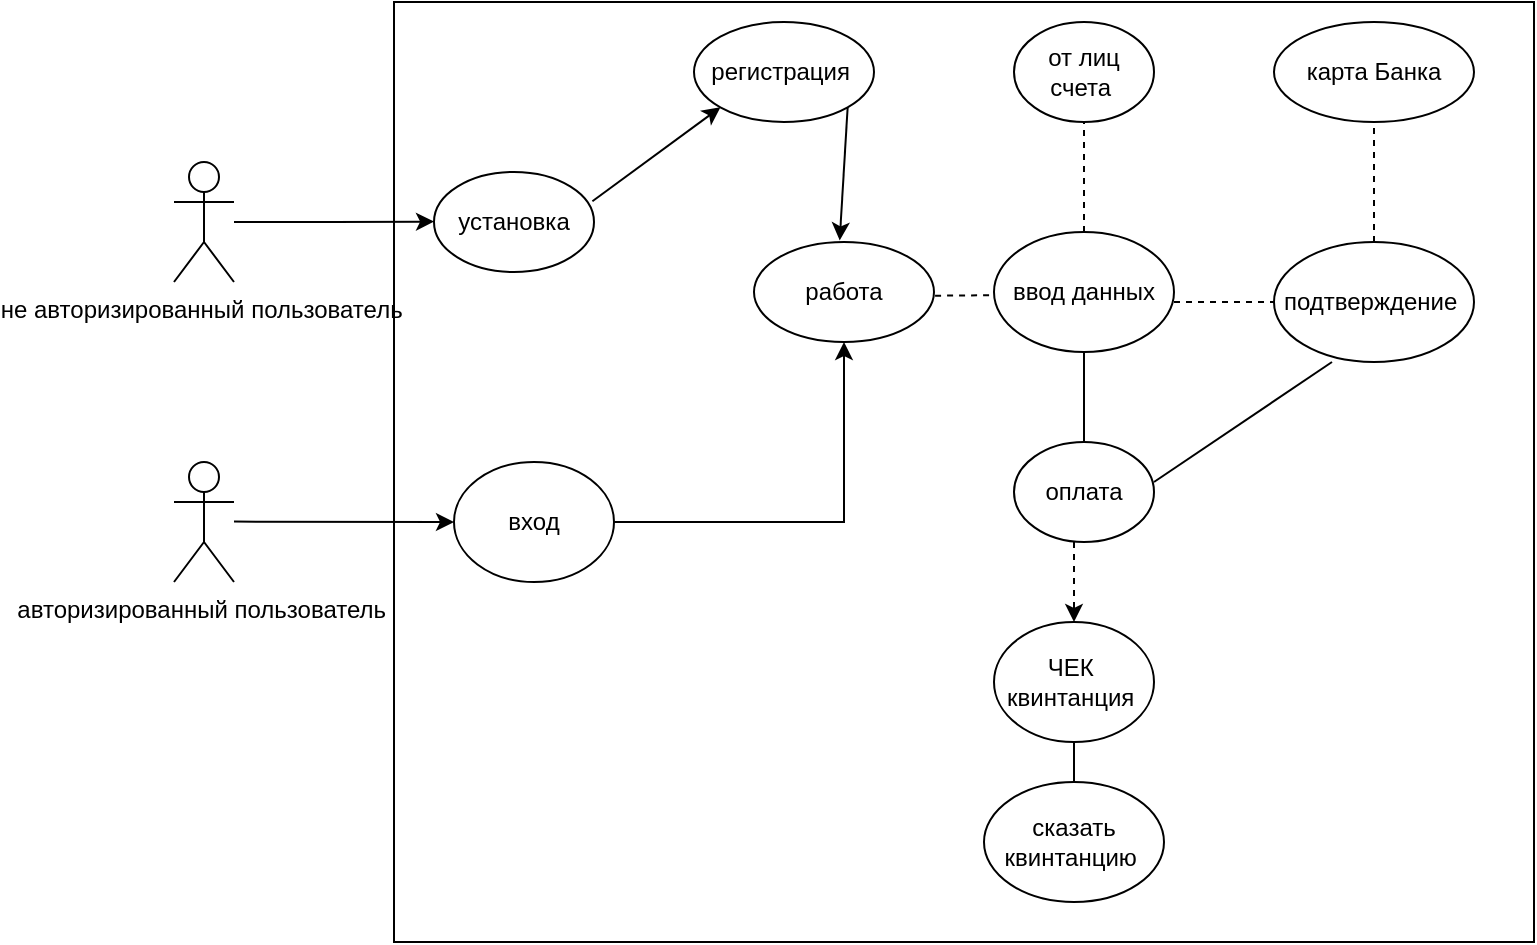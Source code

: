 <mxfile version="20.7.4" type="device" pages="5"><diagram id="YvuUdEbvJ-dO5YptzvHO" name="на листочке"><mxGraphModel dx="1098" dy="828" grid="1" gridSize="10" guides="1" tooltips="1" connect="1" arrows="1" fold="1" page="1" pageScale="1" pageWidth="827" pageHeight="1169" math="0" shadow="0"><root><mxCell id="0"/><mxCell id="1" parent="0"/><mxCell id="AuAp7uYRXw-K7xaJeRJ6-1" value="" style="rounded=0;whiteSpace=wrap;html=1;" parent="1" vertex="1"><mxGeometry x="200" y="10" width="570" height="470" as="geometry"/></mxCell><mxCell id="AuAp7uYRXw-K7xaJeRJ6-2" style="edgeStyle=orthogonalEdgeStyle;rounded=0;orthogonalLoop=1;jettySize=auto;html=1;" parent="1" source="AuAp7uYRXw-K7xaJeRJ6-3" edge="1"><mxGeometry relative="1" as="geometry"><mxPoint x="220" y="119.8" as="targetPoint"/><mxPoint x="140" y="119.8" as="sourcePoint"/><Array as="points"/></mxGeometry></mxCell><mxCell id="AuAp7uYRXw-K7xaJeRJ6-3" value="не авторизированный пользователь&amp;nbsp;" style="shape=umlActor;verticalLabelPosition=bottom;verticalAlign=top;html=1;outlineConnect=0;" parent="1" vertex="1"><mxGeometry x="90" y="90" width="30" height="60" as="geometry"/></mxCell><mxCell id="AuAp7uYRXw-K7xaJeRJ6-4" value="авторизированный пользователь&amp;nbsp;" style="shape=umlActor;verticalLabelPosition=bottom;verticalAlign=top;html=1;outlineConnect=0;" parent="1" vertex="1"><mxGeometry x="90" y="240" width="30" height="60" as="geometry"/></mxCell><mxCell id="AuAp7uYRXw-K7xaJeRJ6-5" style="edgeStyle=orthogonalEdgeStyle;rounded=0;orthogonalLoop=1;jettySize=auto;html=1;" parent="1" source="AuAp7uYRXw-K7xaJeRJ6-6" target="AuAp7uYRXw-K7xaJeRJ6-12" edge="1"><mxGeometry relative="1" as="geometry"/></mxCell><mxCell id="AuAp7uYRXw-K7xaJeRJ6-6" value="вход" style="ellipse;whiteSpace=wrap;html=1;" parent="1" vertex="1"><mxGeometry x="230" y="240" width="80" height="60" as="geometry"/></mxCell><mxCell id="AuAp7uYRXw-K7xaJeRJ6-7" value="" style="endArrow=classic;html=1;rounded=0;exitX=1;exitY=1;exitDx=0;exitDy=0;entryX=0.476;entryY=-0.016;entryDx=0;entryDy=0;entryPerimeter=0;" parent="1" source="AuAp7uYRXw-K7xaJeRJ6-10" target="AuAp7uYRXw-K7xaJeRJ6-12" edge="1"><mxGeometry width="50" height="50" relative="1" as="geometry"><mxPoint x="340" y="110" as="sourcePoint"/><mxPoint x="400" y="130" as="targetPoint"/></mxGeometry></mxCell><mxCell id="AuAp7uYRXw-K7xaJeRJ6-8" value="установка" style="ellipse;whiteSpace=wrap;html=1;" parent="1" vertex="1"><mxGeometry x="220" y="95" width="80" height="50" as="geometry"/></mxCell><mxCell id="AuAp7uYRXw-K7xaJeRJ6-9" value="" style="endArrow=classic;html=1;rounded=0;exitX=0.99;exitY=0.292;exitDx=0;exitDy=0;exitPerimeter=0;entryX=0;entryY=1;entryDx=0;entryDy=0;" parent="1" source="AuAp7uYRXw-K7xaJeRJ6-8" target="AuAp7uYRXw-K7xaJeRJ6-10" edge="1"><mxGeometry width="50" height="50" relative="1" as="geometry"><mxPoint x="280" y="120" as="sourcePoint"/><mxPoint x="330" y="70" as="targetPoint"/></mxGeometry></mxCell><mxCell id="AuAp7uYRXw-K7xaJeRJ6-10" value="регистрация&amp;nbsp;" style="ellipse;whiteSpace=wrap;html=1;" parent="1" vertex="1"><mxGeometry x="350" y="20" width="90" height="50" as="geometry"/></mxCell><mxCell id="AuAp7uYRXw-K7xaJeRJ6-11" value="" style="endArrow=classic;html=1;rounded=0;" parent="1" target="AuAp7uYRXw-K7xaJeRJ6-6" edge="1"><mxGeometry width="50" height="50" relative="1" as="geometry"><mxPoint x="120" y="269.8" as="sourcePoint"/><mxPoint x="190" y="200" as="targetPoint"/></mxGeometry></mxCell><mxCell id="AuAp7uYRXw-K7xaJeRJ6-12" value="работа" style="ellipse;whiteSpace=wrap;html=1;" parent="1" vertex="1"><mxGeometry x="380" y="130" width="90" height="50" as="geometry"/></mxCell><mxCell id="AuAp7uYRXw-K7xaJeRJ6-13" value="ввод данных" style="ellipse;whiteSpace=wrap;html=1;" parent="1" vertex="1"><mxGeometry x="500" y="125" width="90" height="60" as="geometry"/></mxCell><mxCell id="AuAp7uYRXw-K7xaJeRJ6-14" value="от лиц счета&amp;nbsp;" style="ellipse;whiteSpace=wrap;html=1;" parent="1" vertex="1"><mxGeometry x="510" y="20" width="70" height="50" as="geometry"/></mxCell><mxCell id="AuAp7uYRXw-K7xaJeRJ6-15" value="оплата" style="ellipse;whiteSpace=wrap;html=1;" parent="1" vertex="1"><mxGeometry x="510" y="230" width="70" height="50" as="geometry"/></mxCell><mxCell id="AuAp7uYRXw-K7xaJeRJ6-16" value="подтверждение&amp;nbsp;" style="ellipse;whiteSpace=wrap;html=1;" parent="1" vertex="1"><mxGeometry x="640" y="130" width="100" height="60" as="geometry"/></mxCell><mxCell id="AuAp7uYRXw-K7xaJeRJ6-17" value="карта Банка" style="ellipse;whiteSpace=wrap;html=1;" parent="1" vertex="1"><mxGeometry x="640" y="20" width="100" height="50" as="geometry"/></mxCell><mxCell id="AuAp7uYRXw-K7xaJeRJ6-18" value="ЧЕК&amp;nbsp; квинтанция&amp;nbsp;" style="ellipse;whiteSpace=wrap;html=1;" parent="1" vertex="1"><mxGeometry x="500" y="320" width="80" height="60" as="geometry"/></mxCell><mxCell id="AuAp7uYRXw-K7xaJeRJ6-19" value="сказать квинтанцию&amp;nbsp;" style="ellipse;whiteSpace=wrap;html=1;" parent="1" vertex="1"><mxGeometry x="495" y="400" width="90" height="60" as="geometry"/></mxCell><mxCell id="AuAp7uYRXw-K7xaJeRJ6-20" value="" style="endArrow=classic;html=1;rounded=0;entryX=0.5;entryY=0;entryDx=0;entryDy=0;dashed=1;" parent="1" target="AuAp7uYRXw-K7xaJeRJ6-18" edge="1"><mxGeometry width="50" height="50" relative="1" as="geometry"><mxPoint x="540" y="280" as="sourcePoint"/><mxPoint x="440" y="120" as="targetPoint"/><Array as="points"><mxPoint x="540" y="280"/></Array></mxGeometry></mxCell><mxCell id="AuAp7uYRXw-K7xaJeRJ6-21" value="" style="endArrow=none;dashed=1;html=1;rounded=0;exitX=0.5;exitY=0;exitDx=0;exitDy=0;entryX=0.5;entryY=1;entryDx=0;entryDy=0;" parent="1" source="AuAp7uYRXw-K7xaJeRJ6-13" target="AuAp7uYRXw-K7xaJeRJ6-14" edge="1"><mxGeometry width="50" height="50" relative="1" as="geometry"><mxPoint x="510" y="140" as="sourcePoint"/><mxPoint x="560" y="90" as="targetPoint"/></mxGeometry></mxCell><mxCell id="AuAp7uYRXw-K7xaJeRJ6-22" value="" style="endArrow=none;dashed=1;html=1;rounded=0;entryX=0.5;entryY=1;entryDx=0;entryDy=0;exitX=0.5;exitY=0;exitDx=0;exitDy=0;" parent="1" source="AuAp7uYRXw-K7xaJeRJ6-16" target="AuAp7uYRXw-K7xaJeRJ6-17" edge="1"><mxGeometry width="50" height="50" relative="1" as="geometry"><mxPoint x="700" y="120" as="sourcePoint"/><mxPoint x="440" y="120" as="targetPoint"/><Array as="points"/></mxGeometry></mxCell><mxCell id="AuAp7uYRXw-K7xaJeRJ6-23" value="" style="endArrow=none;dashed=1;html=1;rounded=0;entryX=0;entryY=0.5;entryDx=0;entryDy=0;" parent="1" target="AuAp7uYRXw-K7xaJeRJ6-16" edge="1"><mxGeometry width="50" height="50" relative="1" as="geometry"><mxPoint x="590" y="160" as="sourcePoint"/><mxPoint x="640" y="110" as="targetPoint"/></mxGeometry></mxCell><mxCell id="AuAp7uYRXw-K7xaJeRJ6-24" value="" style="endArrow=none;dashed=1;html=1;rounded=0;entryX=-0.017;entryY=0.527;entryDx=0;entryDy=0;entryPerimeter=0;exitX=1.006;exitY=0.537;exitDx=0;exitDy=0;exitPerimeter=0;" parent="1" source="AuAp7uYRXw-K7xaJeRJ6-12" target="AuAp7uYRXw-K7xaJeRJ6-13" edge="1"><mxGeometry width="50" height="50" relative="1" as="geometry"><mxPoint x="470" y="160" as="sourcePoint"/><mxPoint x="520" y="110" as="targetPoint"/></mxGeometry></mxCell><mxCell id="AuAp7uYRXw-K7xaJeRJ6-25" value="" style="endArrow=none;html=1;rounded=0;entryX=0.5;entryY=1;entryDx=0;entryDy=0;exitX=0.5;exitY=0;exitDx=0;exitDy=0;" parent="1" source="AuAp7uYRXw-K7xaJeRJ6-19" target="AuAp7uYRXw-K7xaJeRJ6-18" edge="1"><mxGeometry width="50" height="50" relative="1" as="geometry"><mxPoint x="390" y="170" as="sourcePoint"/><mxPoint x="440" y="120" as="targetPoint"/></mxGeometry></mxCell><mxCell id="AuAp7uYRXw-K7xaJeRJ6-26" value="" style="endArrow=none;html=1;rounded=0;exitX=0.5;exitY=0;exitDx=0;exitDy=0;entryX=0.5;entryY=1;entryDx=0;entryDy=0;" parent="1" source="AuAp7uYRXw-K7xaJeRJ6-15" target="AuAp7uYRXw-K7xaJeRJ6-13" edge="1"><mxGeometry width="50" height="50" relative="1" as="geometry"><mxPoint x="390" y="170" as="sourcePoint"/><mxPoint x="440" y="120" as="targetPoint"/><Array as="points"/></mxGeometry></mxCell><mxCell id="AuAp7uYRXw-K7xaJeRJ6-27" value="" style="endArrow=none;html=1;rounded=0;entryX=0.29;entryY=1;entryDx=0;entryDy=0;entryPerimeter=0;" parent="1" target="AuAp7uYRXw-K7xaJeRJ6-16" edge="1"><mxGeometry width="50" height="50" relative="1" as="geometry"><mxPoint x="580" y="250" as="sourcePoint"/><mxPoint x="630" y="200" as="targetPoint"/></mxGeometry></mxCell></root></mxGraphModel></diagram><diagram id="1KcLXHrf4kn6GL7DNl3X" name="лаб1"><mxGraphModel dx="1687" dy="2153" grid="1" gridSize="10" guides="1" tooltips="1" connect="1" arrows="1" fold="1" page="1" pageScale="1" pageWidth="827" pageHeight="1169" math="0" shadow="0">&#xa;      <root>&#xa;        <mxCell id="0"/>&#xa;        <mxCell id="1" parent="0"/>&#xa;        <mxCell id="gnaH5bZslaCXd2u5Ojld-1" value="менеджер по работе с клиентами " style="shape=umlActor;verticalLabelPosition=bottom;verticalAlign=top;html=1;outlineConnect=0;" vertex="1" parent="1">&#xa;          <mxGeometry x="90" y="100" width="30" height="60" as="geometry"/>&#xa;        </mxCell>&#xa;        <mxCell id="gnaH5bZslaCXd2u5Ojld-2" value="" style="endArrow=none;html=1;rounded=0;exitX=0.5;exitY=0.5;exitDx=0;exitDy=0;exitPerimeter=0;" edge="1" parent="1" source="gnaH5bZslaCXd2u5Ojld-1" target="gnaH5bZslaCXd2u5Ojld-5">&#xa;          <mxGeometry width="50" height="50" relative="1" as="geometry">&#xa;            <mxPoint x="120" y="140" as="sourcePoint"/>&#xa;            <mxPoint x="240" y="140" as="targetPoint"/>&#xa;            <Array as="points">&#xa;              <mxPoint x="170" y="130"/>&#xa;            </Array>&#xa;          </mxGeometry>&#xa;        </mxCell>&#xa;        <mxCell id="gnaH5bZslaCXd2u5Ojld-3" style="edgeStyle=orthogonalEdgeStyle;rounded=0;orthogonalLoop=1;jettySize=auto;html=1;endArrow=none;endFill=0;entryX=0.5;entryY=0;entryDx=0;entryDy=0;dashed=1;" edge="1" parent="1" source="gnaH5bZslaCXd2u5Ojld-4" target="gnaH5bZslaCXd2u5Ojld-5">&#xa;          <mxGeometry relative="1" as="geometry">&#xa;            <mxPoint x="279" y="110" as="targetPoint"/>&#xa;          </mxGeometry>&#xa;        </mxCell>&#xa;        <mxCell id="gnaH5bZslaCXd2u5Ojld-4" value="Управление информацией о клиенте" style="ellipse;whiteSpace=wrap;html=1;" vertex="1" parent="1">&#xa;          <mxGeometry x="150" y="20" width="270" height="30" as="geometry"/>&#xa;        </mxCell>&#xa;        <mxCell id="gnaH5bZslaCXd2u5Ojld-5" value="работа с заказом" style="ellipse;whiteSpace=wrap;html=1;" vertex="1" parent="1">&#xa;          <mxGeometry x="200" y="115" width="170" height="30" as="geometry"/>&#xa;        </mxCell>&#xa;        <mxCell id="gnaH5bZslaCXd2u5Ojld-6" value="расширить" style="text;html=1;align=center;verticalAlign=middle;resizable=0;points=[];autosize=1;strokeColor=none;fillColor=none;" vertex="1" parent="1">&#xa;          <mxGeometry x="280" y="60" width="90" height="30" as="geometry"/>&#xa;        </mxCell>&#xa;        <mxCell id="gnaH5bZslaCXd2u5Ojld-7" value="Менеджер по снабжению" style="shape=umlActor;verticalLabelPosition=bottom;verticalAlign=top;html=1;outlineConnect=0;" vertex="1" parent="1">&#xa;          <mxGeometry x="90" y="300" width="30" height="60" as="geometry"/>&#xa;        </mxCell>&#xa;        <mxCell id="gnaH5bZslaCXd2u5Ojld-8" value="" style="endArrow=none;html=1;rounded=0;" edge="1" parent="1">&#xa;          <mxGeometry width="50" height="50" relative="1" as="geometry">&#xa;            <mxPoint x="120" y="320.0" as="sourcePoint"/>&#xa;            <mxPoint x="240" y="280.0" as="targetPoint"/>&#xa;            <Array as="points">&#xa;              <mxPoint x="120" y="320"/>&#xa;            </Array>&#xa;          </mxGeometry>&#xa;        </mxCell>&#xa;        <mxCell id="gnaH5bZslaCXd2u5Ojld-9" value="" style="endArrow=none;html=1;rounded=0;" edge="1" parent="1">&#xa;          <mxGeometry width="50" height="50" relative="1" as="geometry">&#xa;            <mxPoint x="120" y="320.0" as="sourcePoint"/>&#xa;            <mxPoint x="240" y="360.0" as="targetPoint"/>&#xa;          </mxGeometry>&#xa;        </mxCell>&#xa;        <mxCell id="gnaH5bZslaCXd2u5Ojld-10" value="Управление информацией о постащиках" style="ellipse;whiteSpace=wrap;html=1;" vertex="1" parent="1">&#xa;          <mxGeometry x="200" y="250" width="260" height="30" as="geometry"/>&#xa;        </mxCell>&#xa;        <mxCell id="gnaH5bZslaCXd2u5Ojld-11" value="Управление информацией о комплектующих " style="ellipse;whiteSpace=wrap;html=1;" vertex="1" parent="1">&#xa;          <mxGeometry x="200" y="340" width="290" height="30" as="geometry"/>&#xa;        </mxCell>&#xa;        <mxCell id="gnaH5bZslaCXd2u5Ojld-12" style="edgeStyle=orthogonalEdgeStyle;rounded=0;orthogonalLoop=1;jettySize=auto;html=1;endArrow=none;endFill=0;" edge="1" parent="1" source="gnaH5bZslaCXd2u5Ojld-13" target="gnaH5bZslaCXd2u5Ojld-14">&#xa;          <mxGeometry relative="1" as="geometry">&#xa;            <mxPoint x="200" y="480" as="targetPoint"/>&#xa;          </mxGeometry>&#xa;        </mxCell>&#xa;        <mxCell id="gnaH5bZslaCXd2u5Ojld-13" value="Завскладом" style="shape=umlActor;verticalLabelPosition=bottom;verticalAlign=top;html=1;outlineConnect=0;" vertex="1" parent="1">&#xa;          <mxGeometry x="90" y="450" width="30" height="60" as="geometry"/>&#xa;        </mxCell>&#xa;        <mxCell id="gnaH5bZslaCXd2u5Ojld-14" value="Учет поступления и выдачи комплектующих" style="ellipse;whiteSpace=wrap;html=1;" vertex="1" parent="1">&#xa;          <mxGeometry x="150" y="460" width="270" height="40" as="geometry"/>&#xa;        </mxCell>&#xa;        <mxCell id="gnaH5bZslaCXd2u5Ojld-15" value="" style="shape=umlActor;verticalLabelPosition=bottom;verticalAlign=top;html=1;outlineConnect=0;" vertex="1" parent="1">&#xa;          <mxGeometry x="530" y="40" width="30" height="60" as="geometry"/>&#xa;        </mxCell>&#xa;        <mxCell id="gnaH5bZslaCXd2u5Ojld-16" value="" style="shape=umlActor;verticalLabelPosition=bottom;verticalAlign=top;html=1;outlineConnect=0;" vertex="1" parent="1">&#xa;          <mxGeometry x="750" y="30" width="30" height="60" as="geometry"/>&#xa;        </mxCell>&#xa;        <mxCell id="gnaH5bZslaCXd2u5Ojld-17" value="" style="endArrow=none;html=1;rounded=0;exitX=0.5;exitY=0;exitDx=0;exitDy=0;exitPerimeter=0;" edge="1" parent="1" source="gnaH5bZslaCXd2u5Ojld-19" target="gnaH5bZslaCXd2u5Ojld-16">&#xa;          <mxGeometry width="50" height="50" relative="1" as="geometry">&#xa;            <mxPoint x="690" y="190" as="sourcePoint"/>&#xa;            <mxPoint x="750" y="90" as="targetPoint"/>&#xa;          </mxGeometry>&#xa;        </mxCell>&#xa;        <mxCell id="gnaH5bZslaCXd2u5Ojld-18" value="" style="endArrow=none;html=1;rounded=0;exitX=0.5;exitY=0;exitDx=0;exitDy=0;exitPerimeter=0;" edge="1" parent="1" source="gnaH5bZslaCXd2u5Ojld-19" target="gnaH5bZslaCXd2u5Ojld-15">&#xa;          <mxGeometry width="50" height="50" relative="1" as="geometry">&#xa;            <mxPoint x="640" y="180" as="sourcePoint"/>&#xa;            <mxPoint x="660" y="70" as="targetPoint"/>&#xa;          </mxGeometry>&#xa;        </mxCell>&#xa;        <mxCell id="gnaH5bZslaCXd2u5Ojld-19" value="Инженер по сборке" style="shape=umlActor;verticalLabelPosition=bottom;verticalAlign=top;html=1;outlineConnect=0;" vertex="1" parent="1">&#xa;          <mxGeometry x="650" y="190" width="30" height="60" as="geometry"/>&#xa;        </mxCell>&#xa;        <mxCell id="gnaH5bZslaCXd2u5Ojld-20" value="" style="endArrow=none;html=1;rounded=0;exitX=0.525;exitY=-0.042;exitDx=0;exitDy=0;exitPerimeter=0;" edge="1" parent="1" source="gnaH5bZslaCXd2u5Ojld-21" target="gnaH5bZslaCXd2u5Ojld-19">&#xa;          <mxGeometry width="50" height="50" relative="1" as="geometry">&#xa;            <mxPoint x="610" y="290.0" as="sourcePoint"/>&#xa;            <mxPoint x="590" y="210" as="targetPoint"/>&#xa;            <Array as="points">&#xa;              <mxPoint x="590" y="220"/>&#xa;            </Array>&#xa;          </mxGeometry>&#xa;        </mxCell>&#xa;        <mxCell id="gnaH5bZslaCXd2u5Ojld-21" value="Сборка пк" style="ellipse;whiteSpace=wrap;html=1;" vertex="1" parent="1">&#xa;          <mxGeometry x="490" y="290" width="190" height="40" as="geometry"/>&#xa;        </mxCell>&#xa;        <mxCell id="gnaH5bZslaCXd2u5Ojld-22" value="" style="endArrow=none;html=1;rounded=0;dashed=1;" edge="1" parent="1">&#xa;          <mxGeometry width="50" height="50" relative="1" as="geometry">&#xa;            <mxPoint x="640" y="330.0" as="sourcePoint"/>&#xa;            <mxPoint x="720" y="400.0" as="targetPoint"/>&#xa;          </mxGeometry>&#xa;        </mxCell>&#xa;        <mxCell id="gnaH5bZslaCXd2u5Ojld-23" value="вкл" style="text;html=1;align=center;verticalAlign=middle;resizable=0;points=[];autosize=1;strokeColor=none;fillColor=none;" vertex="1" parent="1">&#xa;          <mxGeometry x="680" y="345" width="40" height="30" as="geometry"/>&#xa;        </mxCell>&#xa;        <mxCell id="gnaH5bZslaCXd2u5Ojld-24" value="Требования необходимых комплектующих" style="ellipse;whiteSpace=wrap;html=1;" vertex="1" parent="1">&#xa;          <mxGeometry x="690" y="390" width="320" height="40" as="geometry"/>&#xa;        </mxCell>&#xa;        <mxCell id="gnaH5bZslaCXd2u5Ojld-25" value="Инженер по тестированию" style="shape=umlActor;verticalLabelPosition=bottom;verticalAlign=top;html=1;outlineConnect=0;" vertex="1" parent="1">&#xa;          <mxGeometry x="550" y="480" width="30" height="60" as="geometry"/>&#xa;        </mxCell>&#xa;        <mxCell id="gnaH5bZslaCXd2u5Ojld-27" value="Тестирование пк" style="ellipse;whiteSpace=wrap;html=1;" vertex="1" parent="1">&#xa;          <mxGeometry x="680" y="490" width="300" height="40" as="geometry"/>&#xa;        </mxCell>&#xa;        <mxCell id="gnaH5bZslaCXd2u5Ojld-28" value="&lt;span style=&quot;color: rgb(51, 51, 51); font-family: &amp;quot;YS Text&amp;quot;, Arial, Helvetica, &amp;quot;Arial Unicode MS&amp;quot;, sans-serif; font-size: 16px; text-align: start; background-color: rgb(255, 255, 255);&quot;&gt;Заказчик&lt;/span&gt;" style="shape=umlActor;verticalLabelPosition=bottom;verticalAlign=top;html=1;outlineConnect=0;" vertex="1" parent="1">&#xa;          <mxGeometry x="520" y="610" width="30" height="60" as="geometry"/>&#xa;        </mxCell>&#xa;        <mxCell id="gnaH5bZslaCXd2u5Ojld-29" value="" style="endArrow=none;html=1;rounded=0;" edge="1" parent="1">&#xa;          <mxGeometry width="50" height="50" relative="1" as="geometry">&#xa;            <mxPoint x="550" y="639.83" as="sourcePoint"/>&#xa;            <mxPoint x="650" y="639.83" as="targetPoint"/>&#xa;          </mxGeometry>&#xa;        </mxCell>&#xa;        <mxCell id="gnaH5bZslaCXd2u5Ojld-30" value="получение пк" style="ellipse;whiteSpace=wrap;html=1;" vertex="1" parent="1">&#xa;          <mxGeometry x="650" y="620" width="340" height="40" as="geometry"/>&#xa;        </mxCell>&#xa;        <mxCell id="gnaH5bZslaCXd2u5Ojld-31" value="&lt;span style=&quot;color: rgb(51, 51, 51); font-family: &amp;quot;YS Text&amp;quot;, Arial, Helvetica, &amp;quot;Arial Unicode MS&amp;quot;, sans-serif; font-size: 16px; text-align: start; background-color: rgb(255, 255, 255);&quot;&gt;Заказчик&lt;/span&gt;" style="shape=umlActor;verticalLabelPosition=bottom;verticalAlign=top;html=1;outlineConnect=0;" vertex="1" parent="1">&#xa;          <mxGeometry x="90" y="-140" width="30" height="60" as="geometry"/>&#xa;        </mxCell>&#xa;        <mxCell id="gnaH5bZslaCXd2u5Ojld-32" value="" style="endArrow=none;html=1;rounded=0;" edge="1" parent="1">&#xa;          <mxGeometry width="50" height="50" relative="1" as="geometry">&#xa;            <mxPoint x="120" y="-120" as="sourcePoint"/>&#xa;            <mxPoint x="200" y="-120" as="targetPoint"/>&#xa;          </mxGeometry>&#xa;        </mxCell>&#xa;        <mxCell id="gnaH5bZslaCXd2u5Ojld-33" style="edgeStyle=orthogonalEdgeStyle;rounded=0;orthogonalLoop=1;jettySize=auto;html=1;entryX=0.518;entryY=-0.052;entryDx=0;entryDy=0;entryPerimeter=0;endArrow=none;endFill=0;" edge="1" parent="1" source="gnaH5bZslaCXd2u5Ojld-34" target="gnaH5bZslaCXd2u5Ojld-4">&#xa;          <mxGeometry relative="1" as="geometry">&#xa;            <Array as="points">&#xa;              <mxPoint x="290" y="-30"/>&#xa;            </Array>&#xa;          </mxGeometry>&#xa;        </mxCell>&#xa;        <mxCell id="gnaH5bZslaCXd2u5Ojld-34" value="заказ пк" style="ellipse;whiteSpace=wrap;html=1;" vertex="1" parent="1">&#xa;          <mxGeometry x="200" y="-140" width="210" height="60" as="geometry"/>&#xa;        </mxCell>&#xa;        <mxCell id="gnaH5bZslaCXd2u5Ojld-36" value="" style="endArrow=none;html=1;rounded=0;" edge="1" parent="1">&#xa;          <mxGeometry width="50" height="50" relative="1" as="geometry">&#xa;            <mxPoint x="580" y="510" as="sourcePoint"/>&#xa;            <mxPoint x="680" y="510" as="targetPoint"/>&#xa;            <Array as="points"/>&#xa;          </mxGeometry>&#xa;        </mxCell>&#xa;        <mxCell id="gnaH5bZslaCXd2u5Ojld-37" value="Инженер по сборке настольных пк" style="text;html=1;align=center;verticalAlign=middle;resizable=0;points=[];autosize=1;strokeColor=none;fillColor=none;" vertex="1" parent="1">&#xa;          <mxGeometry x="440" y="10" width="220" height="30" as="geometry"/>&#xa;        </mxCell>&#xa;        <mxCell id="gnaH5bZslaCXd2u5Ojld-38" value="Инженер по сборке ноутбуков" style="text;html=1;align=center;verticalAlign=middle;resizable=0;points=[];autosize=1;strokeColor=none;fillColor=none;" vertex="1" parent="1">&#xa;          <mxGeometry x="670" width="190" height="30" as="geometry"/>&#xa;        </mxCell>&#xa;      </root>&#xa;    </mxGraphModel></diagram><diagram id="3-XvsCQ065CVaHXOj7ls" name="лаб4"><mxGraphModel dx="2261" dy="836" grid="1" gridSize="10" guides="1" tooltips="1" connect="1" arrows="1" fold="1" page="1" pageScale="1" pageWidth="827" pageHeight="1169" math="0" shadow="0">&#xa;      <root>&#xa;        <mxCell id="0"/>&#xa;        <mxCell id="1" parent="0"/>&#xa;        <mxCell id="we3aU2dYPkMKskVqyU5n-1" value="" style="endArrow=none;dashed=1;html=1;rounded=0;" edge="1" parent="1">&#xa;          <mxGeometry width="50" height="50" relative="1" as="geometry">&#xa;            <mxPoint x="795" y="930" as="sourcePoint"/>&#xa;            <mxPoint x="795" y="130" as="targetPoint"/>&#xa;          </mxGeometry>&#xa;        </mxCell>&#xa;        <mxCell id="we3aU2dYPkMKskVqyU5n-2" value="" style="endArrow=none;dashed=1;html=1;rounded=0;" edge="1" parent="1">&#xa;          <mxGeometry width="50" height="50" relative="1" as="geometry">&#xa;            <mxPoint x="50" y="920" as="sourcePoint"/>&#xa;            <mxPoint x="50" y="140" as="targetPoint"/>&#xa;          </mxGeometry>&#xa;        </mxCell>&#xa;        <mxCell id="we3aU2dYPkMKskVqyU5n-3" value="" style="endArrow=none;dashed=1;html=1;rounded=0;entryX=0.472;entryY=1.03;entryDx=0;entryDy=0;entryPerimeter=0;startArrow=none;" edge="1" parent="1" source="we3aU2dYPkMKskVqyU5n-55" target="we3aU2dYPkMKskVqyU5n-34">&#xa;          <mxGeometry width="50" height="50" relative="1" as="geometry">&#xa;            <mxPoint x="626" y="690" as="sourcePoint"/>&#xa;            <mxPoint x="635" y="140" as="targetPoint"/>&#xa;          </mxGeometry>&#xa;        </mxCell>&#xa;        <mxCell id="we3aU2dYPkMKskVqyU5n-4" value="" style="endArrow=none;dashed=1;html=1;rounded=0;startArrow=none;" edge="1" parent="1" source="we3aU2dYPkMKskVqyU5n-10">&#xa;          <mxGeometry width="50" height="50" relative="1" as="geometry">&#xa;            <mxPoint x="-165" y="720" as="sourcePoint"/>&#xa;            <mxPoint x="-165.5" y="70" as="targetPoint"/>&#xa;          </mxGeometry>&#xa;        </mxCell>&#xa;        <mxCell id="we3aU2dYPkMKskVqyU5n-5" value="" style="rounded=0;whiteSpace=wrap;html=1;" vertex="1" parent="1">&#xa;          <mxGeometry x="-260" y="80" width="230" height="60" as="geometry"/>&#xa;        </mxCell>&#xa;        <mxCell id="we3aU2dYPkMKskVqyU5n-6" value="" style="shape=umlActor;verticalLabelPosition=bottom;verticalAlign=top;html=1;outlineConnect=0;" vertex="1" parent="1">&#xa;          <mxGeometry x="-180" y="10" width="30" height="60" as="geometry"/>&#xa;        </mxCell>&#xa;        <mxCell id="we3aU2dYPkMKskVqyU5n-7" value="&lt;div&gt;менеджер по работе &lt;br&gt;&lt;/div&gt;&lt;div&gt;с заказами&lt;br&gt;&lt;/div&gt;" style="rounded=0;whiteSpace=wrap;html=1;" vertex="1" parent="1">&#xa;          <mxGeometry x="340" y="80" width="180" height="60" as="geometry"/>&#xa;        </mxCell>&#xa;        <mxCell id="we3aU2dYPkMKskVqyU5n-8" value="Участник – отправитель сообщения&amp;nbsp;" style="text;html=1;align=center;verticalAlign=middle;resizable=0;points=[];autosize=1;strokeColor=none;fillColor=none;" vertex="1" parent="1">&#xa;          <mxGeometry x="-260" y="95" width="230" height="30" as="geometry"/>&#xa;        </mxCell>&#xa;        <mxCell id="we3aU2dYPkMKskVqyU5n-9" value="сайт" style="rounded=0;whiteSpace=wrap;html=1;" vertex="1" parent="1">&#xa;          <mxGeometry x="-10" y="80" width="120" height="60" as="geometry"/>&#xa;        </mxCell>&#xa;        <mxCell id="we3aU2dYPkMKskVqyU5n-10" value="" style="html=1;points=[];perimeter=orthogonalPerimeter;" vertex="1" parent="1">&#xa;          <mxGeometry x="-170" y="180" width="10" height="80" as="geometry"/>&#xa;        </mxCell>&#xa;        <mxCell id="we3aU2dYPkMKskVqyU5n-11" value="" style="endArrow=none;dashed=1;html=1;rounded=0;startArrow=none;" edge="1" parent="1" source="we3aU2dYPkMKskVqyU5n-30" target="we3aU2dYPkMKskVqyU5n-10">&#xa;          <mxGeometry width="50" height="50" relative="1" as="geometry">&#xa;            <mxPoint x="-165" y="720" as="sourcePoint"/>&#xa;            <mxPoint x="-165.5" y="70" as="targetPoint"/>&#xa;          </mxGeometry>&#xa;        </mxCell>&#xa;        <mxCell id="we3aU2dYPkMKskVqyU5n-12" value="" style="endArrow=classic;html=1;rounded=0;entryX=0.069;entryY=0.01;entryDx=0;entryDy=0;entryPerimeter=0;" edge="1" parent="1" target="we3aU2dYPkMKskVqyU5n-13">&#xa;          <mxGeometry width="50" height="50" relative="1" as="geometry">&#xa;            <mxPoint x="-160" y="180" as="sourcePoint"/>&#xa;            <mxPoint x="40" y="180" as="targetPoint"/>&#xa;          </mxGeometry>&#xa;        </mxCell>&#xa;        <mxCell id="we3aU2dYPkMKskVqyU5n-13" value="" style="html=1;points=[];perimeter=orthogonalPerimeter;" vertex="1" parent="1">&#xa;          <mxGeometry x="45" y="180" width="10" height="80" as="geometry"/>&#xa;        </mxCell>&#xa;        <mxCell id="we3aU2dYPkMKskVqyU5n-14" value="выбор заказа" style="text;html=1;align=center;verticalAlign=middle;resizable=0;points=[];autosize=1;strokeColor=none;fillColor=none;" vertex="1" parent="1">&#xa;          <mxGeometry x="-120" y="390" width="100" height="30" as="geometry"/>&#xa;        </mxCell>&#xa;        <mxCell id="we3aU2dYPkMKskVqyU5n-15" value="" style="endArrow=classic;html=1;rounded=0;exitX=1.017;exitY=0.031;exitDx=0;exitDy=0;exitPerimeter=0;" edge="1" parent="1" source="we3aU2dYPkMKskVqyU5n-30" target="we3aU2dYPkMKskVqyU5n-16">&#xa;          <mxGeometry width="50" height="50" relative="1" as="geometry">&#xa;            <mxPoint x="-160" y="280" as="sourcePoint"/>&#xa;            <mxPoint x="40" y="280" as="targetPoint"/>&#xa;          </mxGeometry>&#xa;        </mxCell>&#xa;        <mxCell id="we3aU2dYPkMKskVqyU5n-16" value="" style="html=1;points=[];perimeter=orthogonalPerimeter;" vertex="1" parent="1">&#xa;          <mxGeometry x="45" y="410" width="10" height="80" as="geometry"/>&#xa;        </mxCell>&#xa;        <mxCell id="we3aU2dYPkMKskVqyU5n-17" value="" style="endArrow=none;dashed=1;html=1;rounded=0;startArrow=none;" edge="1" parent="1" source="we3aU2dYPkMKskVqyU5n-43" target="we3aU2dYPkMKskVqyU5n-16">&#xa;          <mxGeometry width="50" height="50" relative="1" as="geometry">&#xa;            <mxPoint x="50" y="721" as="sourcePoint"/>&#xa;            <mxPoint x="50" y="140" as="targetPoint"/>&#xa;          </mxGeometry>&#xa;        </mxCell>&#xa;        <mxCell id="we3aU2dYPkMKskVqyU5n-18" value="вход на сайт/ввод пароля&amp;nbsp;" style="text;html=1;align=center;verticalAlign=middle;resizable=0;points=[];autosize=1;strokeColor=none;fillColor=none;" vertex="1" parent="1">&#xa;          <mxGeometry x="-145" y="150" width="170" height="30" as="geometry"/>&#xa;        </mxCell>&#xa;        <mxCell id="we3aU2dYPkMKskVqyU5n-19" value="вход&amp;nbsp;" style="text;html=1;align=center;verticalAlign=middle;resizable=0;points=[];autosize=1;strokeColor=none;fillColor=none;" vertex="1" parent="1">&#xa;          <mxGeometry x="-85" y="230" width="50" height="30" as="geometry"/>&#xa;        </mxCell>&#xa;        <mxCell id="we3aU2dYPkMKskVqyU5n-20" value="" style="endArrow=classic;html=1;rounded=0;entryX=1.017;entryY=0.99;entryDx=0;entryDy=0;entryPerimeter=0;dashed=1;" edge="1" parent="1" target="we3aU2dYPkMKskVqyU5n-10">&#xa;          <mxGeometry width="50" height="50" relative="1" as="geometry">&#xa;            <mxPoint x="40" y="259" as="sourcePoint"/>&#xa;            <mxPoint x="-90" y="440" as="targetPoint"/>&#xa;            <Array as="points"/>&#xa;          </mxGeometry>&#xa;        </mxCell>&#xa;        <mxCell id="we3aU2dYPkMKskVqyU5n-21" value="" style="endArrow=classic;html=1;rounded=0;entryX=0.978;entryY=0.007;entryDx=0;entryDy=0;entryPerimeter=0;" edge="1" parent="1" source="we3aU2dYPkMKskVqyU5n-13" target="we3aU2dYPkMKskVqyU5n-13">&#xa;          <mxGeometry width="50" height="50" relative="1" as="geometry">&#xa;            <mxPoint x="54" y="360" as="sourcePoint"/>&#xa;            <mxPoint x="50" y="180" as="targetPoint"/>&#xa;            <Array as="points">&#xa;              <mxPoint x="120" y="260"/>&#xa;              <mxPoint x="120" y="180"/>&#xa;            </Array>&#xa;          </mxGeometry>&#xa;        </mxCell>&#xa;        <mxCell id="we3aU2dYPkMKskVqyU5n-22" value="проверка &lt;br&gt;пароля" style="text;html=1;align=center;verticalAlign=middle;resizable=0;points=[];autosize=1;strokeColor=none;fillColor=none;" vertex="1" parent="1">&#xa;          <mxGeometry x="45" y="200" width="80" height="40" as="geometry"/>&#xa;        </mxCell>&#xa;        <mxCell id="we3aU2dYPkMKskVqyU5n-23" value="" style="endArrow=classic;html=1;rounded=0;entryX=0;entryY=0;entryDx=0;entryDy=0;entryPerimeter=0;exitX=0.776;exitY=-0.002;exitDx=0;exitDy=0;exitPerimeter=0;" edge="1" parent="1" source="we3aU2dYPkMKskVqyU5n-16" target="we3aU2dYPkMKskVqyU5n-25">&#xa;          <mxGeometry width="50" height="50" relative="1" as="geometry">&#xa;            <mxPoint x="110" y="350" as="sourcePoint"/>&#xa;            <mxPoint x="190" y="180" as="targetPoint"/>&#xa;          </mxGeometry>&#xa;        </mxCell>&#xa;        <mxCell id="we3aU2dYPkMKskVqyU5n-24" value="" style="endArrow=none;dashed=1;html=1;rounded=0;startArrow=none;" edge="1" parent="1" source="we3aU2dYPkMKskVqyU5n-25">&#xa;          <mxGeometry width="50" height="50" relative="1" as="geometry">&#xa;            <mxPoint x="229.8" y="710.8" as="sourcePoint"/>&#xa;            <mxPoint x="229.8" y="140" as="targetPoint"/>&#xa;          </mxGeometry>&#xa;        </mxCell>&#xa;        <mxCell id="we3aU2dYPkMKskVqyU5n-25" value="" style="html=1;points=[];perimeter=orthogonalPerimeter;" vertex="1" parent="1">&#xa;          <mxGeometry x="225" y="410" width="10" height="80" as="geometry"/>&#xa;        </mxCell>&#xa;        <mxCell id="we3aU2dYPkMKskVqyU5n-26" value="" style="endArrow=none;dashed=1;html=1;rounded=0;" edge="1" parent="1" target="we3aU2dYPkMKskVqyU5n-25">&#xa;          <mxGeometry width="50" height="50" relative="1" as="geometry">&#xa;            <mxPoint x="230" y="930" as="sourcePoint"/>&#xa;            <mxPoint x="229.8" y="140" as="targetPoint"/>&#xa;          </mxGeometry>&#xa;        </mxCell>&#xa;        <mxCell id="we3aU2dYPkMKskVqyU5n-27" value="Параметры работы с&lt;br/&gt;заказом&amp;nbsp;" style="text;html=1;align=center;verticalAlign=middle;resizable=0;points=[];autosize=1;strokeColor=none;fillColor=none;" vertex="1" parent="1">&#xa;          <mxGeometry x="70" y="370" width="140" height="40" as="geometry"/>&#xa;        </mxCell>&#xa;        <mxCell id="we3aU2dYPkMKskVqyU5n-28" value="Добавить заказ" style="text;html=1;align=center;verticalAlign=middle;resizable=0;points=[];autosize=1;strokeColor=none;fillColor=none;" vertex="1" parent="1">&#xa;          <mxGeometry x="280" y="375" width="110" height="30" as="geometry"/>&#xa;        </mxCell>&#xa;        <mxCell id="we3aU2dYPkMKskVqyU5n-29" value="" style="endArrow=classic;html=1;rounded=0;exitX=0.3;exitY=0;exitDx=0;exitDy=0;exitPerimeter=0;entryX=-0.2;entryY=0.013;entryDx=0;entryDy=0;entryPerimeter=0;" edge="1" parent="1" source="we3aU2dYPkMKskVqyU5n-25" target="we3aU2dYPkMKskVqyU5n-53">&#xa;          <mxGeometry width="50" height="50" relative="1" as="geometry">&#xa;            <mxPoint x="240" y="410" as="sourcePoint"/>&#xa;            <mxPoint x="425" y="414" as="targetPoint"/>&#xa;            <Array as="points"/>&#xa;          </mxGeometry>&#xa;        </mxCell>&#xa;        <mxCell id="we3aU2dYPkMKskVqyU5n-30" value="" style="html=1;points=[];perimeter=orthogonalPerimeter;" vertex="1" parent="1">&#xa;          <mxGeometry x="-170" y="410" width="10" height="80" as="geometry"/>&#xa;        </mxCell>&#xa;        <mxCell id="we3aU2dYPkMKskVqyU5n-31" value="" style="endArrow=none;dashed=1;html=1;rounded=0;startArrow=none;" edge="1" parent="1" source="we3aU2dYPkMKskVqyU5n-65" target="we3aU2dYPkMKskVqyU5n-30">&#xa;          <mxGeometry width="50" height="50" relative="1" as="geometry">&#xa;            <mxPoint x="-165" y="990" as="sourcePoint"/>&#xa;            <mxPoint x="-165" y="260" as="targetPoint"/>&#xa;          </mxGeometry>&#xa;        </mxCell>&#xa;        <mxCell id="we3aU2dYPkMKskVqyU5n-32" value="Менеджер по работе с клиентами" style="rounded=0;whiteSpace=wrap;html=1;" vertex="1" parent="1">&#xa;          <mxGeometry x="140" y="80" width="180" height="60" as="geometry"/>&#xa;        </mxCell>&#xa;        <mxCell id="we3aU2dYPkMKskVqyU5n-33" value="" style="endArrow=none;dashed=1;html=1;rounded=0;startArrow=none;" edge="1" parent="1" source="we3aU2dYPkMKskVqyU5n-53">&#xa;          <mxGeometry width="50" height="50" relative="1" as="geometry">&#xa;            <mxPoint x="430" y="700" as="sourcePoint"/>&#xa;            <mxPoint x="430" y="140" as="targetPoint"/>&#xa;          </mxGeometry>&#xa;        </mxCell>&#xa;        <mxCell id="we3aU2dYPkMKskVqyU5n-34" value="завскладом" style="rounded=0;whiteSpace=wrap;html=1;" vertex="1" parent="1">&#xa;          <mxGeometry x="550" y="80" width="160" height="60" as="geometry"/>&#xa;        </mxCell>&#xa;        <mxCell id="we3aU2dYPkMKskVqyU5n-35" value="" style="endArrow=classic;html=1;rounded=0;entryX=0.1;entryY=0.013;entryDx=0;entryDy=0;entryPerimeter=0;exitX=0.9;exitY=0.025;exitDx=0;exitDy=0;exitPerimeter=0;" edge="1" parent="1" source="we3aU2dYPkMKskVqyU5n-53" target="we3aU2dYPkMKskVqyU5n-40">&#xa;          <mxGeometry width="50" height="50" relative="1" as="geometry">&#xa;            <mxPoint x="435" y="414" as="sourcePoint"/>&#xa;            <mxPoint x="615" y="414" as="targetPoint"/>&#xa;          </mxGeometry>&#xa;        </mxCell>&#xa;        <mxCell id="we3aU2dYPkMKskVqyU5n-36" value="сборка заказа" style="text;html=1;align=center;verticalAlign=middle;resizable=0;points=[];autosize=1;strokeColor=none;fillColor=none;" vertex="1" parent="1">&#xa;          <mxGeometry x="470" y="370" width="100" height="30" as="geometry"/>&#xa;        </mxCell>&#xa;        <mxCell id="we3aU2dYPkMKskVqyU5n-37" value="выдача на доставу&amp;nbsp;" style="text;html=1;align=center;verticalAlign=middle;resizable=0;points=[];autosize=1;strokeColor=none;fillColor=none;" vertex="1" parent="1">&#xa;          <mxGeometry x="650" y="510" width="130" height="30" as="geometry"/>&#xa;        </mxCell>&#xa;        <mxCell id="we3aU2dYPkMKskVqyU5n-38" value="доставщик&amp;nbsp;" style="rounded=0;whiteSpace=wrap;html=1;" vertex="1" parent="1">&#xa;          <mxGeometry x="735" y="80" width="120" height="60" as="geometry"/>&#xa;        </mxCell>&#xa;        <mxCell id="we3aU2dYPkMKskVqyU5n-39" value="проверка &lt;br&gt;наличия заказа&amp;nbsp;" style="text;html=1;align=center;verticalAlign=middle;resizable=0;points=[];autosize=1;strokeColor=none;fillColor=none;" vertex="1" parent="1">&#xa;          <mxGeometry x="680" y="330" width="110" height="40" as="geometry"/>&#xa;        </mxCell>&#xa;        <mxCell id="we3aU2dYPkMKskVqyU5n-40" value="" style="html=1;points=[];perimeter=orthogonalPerimeter;" vertex="1" parent="1">&#xa;          <mxGeometry x="620" y="410" width="10" height="80" as="geometry"/>&#xa;        </mxCell>&#xa;        <mxCell id="we3aU2dYPkMKskVqyU5n-41" value="" style="endArrow=none;dashed=1;html=1;rounded=0;entryX=0.472;entryY=1.03;entryDx=0;entryDy=0;entryPerimeter=0;startArrow=none;" edge="1" parent="1" source="we3aU2dYPkMKskVqyU5n-51" target="we3aU2dYPkMKskVqyU5n-40">&#xa;          <mxGeometry width="50" height="50" relative="1" as="geometry">&#xa;            <mxPoint x="626" y="690" as="sourcePoint"/>&#xa;            <mxPoint x="625.52" y="141.8" as="targetPoint"/>&#xa;          </mxGeometry>&#xa;        </mxCell>&#xa;        <mxCell id="we3aU2dYPkMKskVqyU5n-42" value="" style="endArrow=classic;html=1;rounded=0;dashed=1;" edge="1" parent="1">&#xa;          <mxGeometry width="50" height="50" relative="1" as="geometry">&#xa;            <mxPoint x="620" y="310" as="sourcePoint"/>&#xa;            <mxPoint x="60" y="310" as="targetPoint"/>&#xa;          </mxGeometry>&#xa;        </mxCell>&#xa;        <mxCell id="we3aU2dYPkMKskVqyU5n-43" value="" style="html=1;points=[];perimeter=orthogonalPerimeter;" vertex="1" parent="1">&#xa;          <mxGeometry x="45" y="310" width="10" height="80" as="geometry"/>&#xa;        </mxCell>&#xa;        <mxCell id="we3aU2dYPkMKskVqyU5n-44" value="наличие товара&amp;nbsp;" style="text;html=1;align=center;verticalAlign=middle;resizable=0;points=[];autosize=1;strokeColor=none;fillColor=none;" vertex="1" parent="1">&#xa;          <mxGeometry x="280" y="280" width="120" height="30" as="geometry"/>&#xa;        </mxCell>&#xa;        <mxCell id="we3aU2dYPkMKskVqyU5n-45" value="" style="html=1;points=[];perimeter=orthogonalPerimeter;" vertex="1" parent="1">&#xa;          <mxGeometry x="-170" y="650" width="10" height="80" as="geometry"/>&#xa;        </mxCell>&#xa;        <mxCell id="we3aU2dYPkMKskVqyU5n-46" value="" style="endArrow=none;dashed=1;html=1;rounded=0;" edge="1" parent="1" target="we3aU2dYPkMKskVqyU5n-45">&#xa;          <mxGeometry width="50" height="50" relative="1" as="geometry">&#xa;            <mxPoint x="-165" y="720" as="sourcePoint"/>&#xa;            <mxPoint x="-165" y="370" as="targetPoint"/>&#xa;          </mxGeometry>&#xa;        </mxCell>&#xa;        <mxCell id="we3aU2dYPkMKskVqyU5n-47" value="" style="endArrow=classic;html=1;rounded=0;entryX=0.22;entryY=0;entryDx=0;entryDy=0;entryPerimeter=0;exitX=0.7;exitY=0;exitDx=0;exitDy=0;exitPerimeter=0;" edge="1" parent="1" source="we3aU2dYPkMKskVqyU5n-45" target="we3aU2dYPkMKskVqyU5n-48">&#xa;          <mxGeometry width="50" height="50" relative="1" as="geometry">&#xa;            <mxPoint x="-160" y="610" as="sourcePoint"/>&#xa;            <mxPoint x="40" y="610" as="targetPoint"/>&#xa;          </mxGeometry>&#xa;        </mxCell>&#xa;        <mxCell id="we3aU2dYPkMKskVqyU5n-48" value="" style="html=1;points=[];perimeter=orthogonalPerimeter;" vertex="1" parent="1">&#xa;          <mxGeometry x="45" y="650" width="10" height="80" as="geometry"/>&#xa;        </mxCell>&#xa;        <mxCell id="we3aU2dYPkMKskVqyU5n-49" value="" style="endArrow=none;dashed=1;html=1;rounded=0;" edge="1" parent="1" target="we3aU2dYPkMKskVqyU5n-48">&#xa;          <mxGeometry width="50" height="50" relative="1" as="geometry">&#xa;            <mxPoint x="50" y="721" as="sourcePoint"/>&#xa;            <mxPoint x="50" y="590" as="targetPoint"/>&#xa;          </mxGeometry>&#xa;        </mxCell>&#xa;        <mxCell id="we3aU2dYPkMKskVqyU5n-50" value="оплата&amp;nbsp;" style="text;html=1;align=center;verticalAlign=middle;resizable=0;points=[];autosize=1;strokeColor=none;fillColor=none;" vertex="1" parent="1">&#xa;          <mxGeometry x="-95" y="620" width="70" height="30" as="geometry"/>&#xa;        </mxCell>&#xa;        <mxCell id="we3aU2dYPkMKskVqyU5n-51" value="" style="html=1;points=[];perimeter=orthogonalPerimeter;" vertex="1" parent="1">&#xa;          <mxGeometry x="620" y="540" width="10" height="80" as="geometry"/>&#xa;        </mxCell>&#xa;        <mxCell id="we3aU2dYPkMKskVqyU5n-52" value="" style="endArrow=none;dashed=1;html=1;rounded=0;entryX=0.472;entryY=1.03;entryDx=0;entryDy=0;entryPerimeter=0;" edge="1" parent="1" target="we3aU2dYPkMKskVqyU5n-51">&#xa;          <mxGeometry width="50" height="50" relative="1" as="geometry">&#xa;            <mxPoint x="625" y="940" as="sourcePoint"/>&#xa;            <mxPoint x="624.72" y="512.4" as="targetPoint"/>&#xa;          </mxGeometry>&#xa;        </mxCell>&#xa;        <mxCell id="we3aU2dYPkMKskVqyU5n-53" value="" style="html=1;points=[];perimeter=orthogonalPerimeter;" vertex="1" parent="1">&#xa;          <mxGeometry x="425" y="410" width="10" height="80" as="geometry"/>&#xa;        </mxCell>&#xa;        <mxCell id="we3aU2dYPkMKskVqyU5n-54" value="" style="endArrow=none;dashed=1;html=1;rounded=0;" edge="1" parent="1" target="we3aU2dYPkMKskVqyU5n-53">&#xa;          <mxGeometry width="50" height="50" relative="1" as="geometry">&#xa;            <mxPoint x="430" y="930" as="sourcePoint"/>&#xa;            <mxPoint x="430" y="140" as="targetPoint"/>&#xa;          </mxGeometry>&#xa;        </mxCell>&#xa;        <mxCell id="we3aU2dYPkMKskVqyU5n-55" value="" style="html=1;points=[];perimeter=orthogonalPerimeter;" vertex="1" parent="1">&#xa;          <mxGeometry x="620" y="310" width="10" height="80" as="geometry"/>&#xa;        </mxCell>&#xa;        <mxCell id="we3aU2dYPkMKskVqyU5n-56" value="" style="endArrow=none;dashed=1;html=1;rounded=0;entryX=0.472;entryY=1.03;entryDx=0;entryDy=0;entryPerimeter=0;startArrow=none;" edge="1" parent="1" source="we3aU2dYPkMKskVqyU5n-40" target="we3aU2dYPkMKskVqyU5n-55">&#xa;          <mxGeometry width="50" height="50" relative="1" as="geometry">&#xa;            <mxPoint x="625.52" y="450" as="sourcePoint"/>&#xa;            <mxPoint x="625.52" y="141.8" as="targetPoint"/>&#xa;          </mxGeometry>&#xa;        </mxCell>&#xa;        <mxCell id="we3aU2dYPkMKskVqyU5n-57" value="" style="endArrow=classic;html=1;rounded=0;entryX=1;entryY=0;entryDx=0;entryDy=0;entryPerimeter=0;" edge="1" parent="1" target="we3aU2dYPkMKskVqyU5n-55">&#xa;          <mxGeometry width="50" height="50" relative="1" as="geometry">&#xa;            <mxPoint x="630" y="390" as="sourcePoint"/>&#xa;            <mxPoint x="720" y="330" as="targetPoint"/>&#xa;            <Array as="points">&#xa;              <mxPoint x="680" y="390"/>&#xa;              <mxPoint x="680" y="310"/>&#xa;            </Array>&#xa;          </mxGeometry>&#xa;        </mxCell>&#xa;        <mxCell id="we3aU2dYPkMKskVqyU5n-58" value="выдача элект.&lt;br&gt;чека" style="text;html=1;align=center;verticalAlign=middle;resizable=0;points=[];autosize=1;strokeColor=none;fillColor=none;" vertex="1" parent="1">&#xa;          <mxGeometry x="-120" y="690" width="100" height="40" as="geometry"/>&#xa;        </mxCell>&#xa;        <mxCell id="we3aU2dYPkMKskVqyU5n-59" value="" style="endArrow=classic;html=1;rounded=0;entryX=1;entryY=1;entryDx=0;entryDy=0;entryPerimeter=0;dashed=1;" edge="1" parent="1" target="we3aU2dYPkMKskVqyU5n-45">&#xa;          <mxGeometry width="50" height="50" relative="1" as="geometry">&#xa;            <mxPoint x="45" y="730" as="sourcePoint"/>&#xa;            <mxPoint x="95" y="680" as="targetPoint"/>&#xa;          </mxGeometry>&#xa;        </mxCell>&#xa;        <mxCell id="we3aU2dYPkMKskVqyU5n-60" value="" style="endArrow=classic;html=1;rounded=0;entryX=1.038;entryY=1;entryDx=0;entryDy=0;entryPerimeter=0;" edge="1" parent="1" target="we3aU2dYPkMKskVqyU5n-37">&#xa;          <mxGeometry width="50" height="50" relative="1" as="geometry">&#xa;            <mxPoint x="630" y="540" as="sourcePoint"/>&#xa;            <mxPoint x="680" y="490" as="targetPoint"/>&#xa;          </mxGeometry>&#xa;        </mxCell>&#xa;        <mxCell id="we3aU2dYPkMKskVqyU5n-61" value="" style="html=1;points=[];perimeter=orthogonalPerimeter;" vertex="1" parent="1">&#xa;          <mxGeometry x="790" y="540" width="10" height="80" as="geometry"/>&#xa;        </mxCell>&#xa;        <mxCell id="we3aU2dYPkMKskVqyU5n-62" value="" style="html=1;points=[];perimeter=orthogonalPerimeter;" vertex="1" parent="1">&#xa;          <mxGeometry x="790" y="780" width="10" height="80" as="geometry"/>&#xa;        </mxCell>&#xa;        <mxCell id="we3aU2dYPkMKskVqyU5n-63" value="" style="endArrow=classic;html=1;rounded=0;entryX=1.1;entryY=0;entryDx=0;entryDy=0;entryPerimeter=0;" edge="1" parent="1" target="we3aU2dYPkMKskVqyU5n-65">&#xa;          <mxGeometry width="50" height="50" relative="1" as="geometry">&#xa;            <mxPoint x="790" y="780" as="sourcePoint"/>&#xa;            <mxPoint x="-140" y="780" as="targetPoint"/>&#xa;          </mxGeometry>&#xa;        </mxCell>&#xa;        <mxCell id="we3aU2dYPkMKskVqyU5n-64" value="доставка&amp;nbsp;" style="text;html=1;align=center;verticalAlign=middle;resizable=0;points=[];autosize=1;strokeColor=none;fillColor=none;" vertex="1" parent="1">&#xa;          <mxGeometry x="340" y="735" width="80" height="30" as="geometry"/>&#xa;        </mxCell>&#xa;        <mxCell id="we3aU2dYPkMKskVqyU5n-65" value="" style="html=1;points=[];perimeter=orthogonalPerimeter;" vertex="1" parent="1">&#xa;          <mxGeometry x="-170" y="780" width="10" height="80" as="geometry"/>&#xa;        </mxCell>&#xa;        <mxCell id="we3aU2dYPkMKskVqyU5n-66" value="" style="endArrow=none;dashed=1;html=1;rounded=0;startArrow=none;" edge="1" parent="1" source="we3aU2dYPkMKskVqyU5n-67" target="we3aU2dYPkMKskVqyU5n-65">&#xa;          <mxGeometry width="50" height="50" relative="1" as="geometry">&#xa;            <mxPoint x="-165" y="990" as="sourcePoint"/>&#xa;            <mxPoint x="-165" y="490" as="targetPoint"/>&#xa;          </mxGeometry>&#xa;        </mxCell>&#xa;        <mxCell id="we3aU2dYPkMKskVqyU5n-67" value="" style="shape=umlDestroy;whiteSpace=wrap;html=1;strokeWidth=3;" vertex="1" parent="1">&#xa;          <mxGeometry x="-180" y="890" width="30" height="30" as="geometry"/>&#xa;        </mxCell>&#xa;      </root>&#xa;    </mxGraphModel></diagram><diagram id="Tz0KjmE61UmOZz90VhIx" name="магазин чая "><mxGraphModel dx="1434" dy="2005" grid="1" gridSize="10" guides="1" tooltips="1" connect="1" arrows="1" fold="1" page="1" pageScale="1" pageWidth="827" pageHeight="1169" math="0" shadow="0">&#xa;      <root>&#xa;        <mxCell id="0"/>&#xa;        <mxCell id="1" parent="0"/>&#xa;        <mxCell id="HnHslPc1UtZE6GpWpCvB-1" value="" style="rounded=0;whiteSpace=wrap;html=1;" vertex="1" parent="1">&#xa;          <mxGeometry x="20" y="-40.37" width="80" height="40.12" as="geometry"/>&#xa;        </mxCell>&#xa;        <mxCell id="HnHslPc1UtZE6GpWpCvB-2" value="" style="endArrow=none;dashed=1;html=1;rounded=0;entryX=0.25;entryY=1;entryDx=0;entryDy=0;" edge="1" parent="1" target="HnHslPc1UtZE6GpWpCvB-53">&#xa;          <mxGeometry width="50" height="50" relative="1" as="geometry">&#xa;            <mxPoint x="833" y="651" as="sourcePoint"/>&#xa;            <mxPoint x="850" as="targetPoint"/>&#xa;          </mxGeometry>&#xa;        </mxCell>&#xa;        <mxCell id="HnHslPc1UtZE6GpWpCvB-3" value="" style="endArrow=none;dashed=1;html=1;rounded=0;entryX=0.383;entryY=0.975;entryDx=0;entryDy=0;entryPerimeter=0;" edge="1" parent="1" target="HnHslPc1UtZE6GpWpCvB-52">&#xa;          <mxGeometry width="50" height="50" relative="1" as="geometry">&#xa;            <mxPoint x="740" y="650" as="sourcePoint"/>&#xa;            <mxPoint x="745" as="targetPoint"/>&#xa;          </mxGeometry>&#xa;        </mxCell>&#xa;        <mxCell id="HnHslPc1UtZE6GpWpCvB-4" value="" style="endArrow=none;dashed=1;html=1;rounded=0;entryX=0.5;entryY=1;entryDx=0;entryDy=0;" edge="1" parent="1" target="HnHslPc1UtZE6GpWpCvB-51">&#xa;          <mxGeometry width="50" height="50" relative="1" as="geometry">&#xa;            <mxPoint x="650" y="651.2" as="sourcePoint"/>&#xa;            <mxPoint x="655" y="-0.25" as="targetPoint"/>&#xa;          </mxGeometry>&#xa;        </mxCell>&#xa;        <mxCell id="HnHslPc1UtZE6GpWpCvB-5" value="" style="endArrow=none;dashed=1;html=1;rounded=0;startArrow=none;" edge="1" parent="1" target="HnHslPc1UtZE6GpWpCvB-61">&#xa;          <mxGeometry width="50" height="50" relative="1" as="geometry">&#xa;            <mxPoint x="560" y="652.4" as="sourcePoint"/>&#xa;            <mxPoint x="560" y="205" as="targetPoint"/>&#xa;          </mxGeometry>&#xa;        </mxCell>&#xa;        <mxCell id="HnHslPc1UtZE6GpWpCvB-6" value="" style="endArrow=none;dashed=1;html=1;rounded=0;" edge="1" parent="1">&#xa;          <mxGeometry width="50" height="50" relative="1" as="geometry">&#xa;            <mxPoint x="410" y="641.6" as="sourcePoint"/>&#xa;            <mxPoint x="410" as="targetPoint"/>&#xa;          </mxGeometry>&#xa;        </mxCell>&#xa;        <mxCell id="HnHslPc1UtZE6GpWpCvB-7" value="" style="endArrow=none;dashed=1;html=1;rounded=0;entryX=0.5;entryY=1;entryDx=0;entryDy=0;" edge="1" parent="1" target="HnHslPc1UtZE6GpWpCvB-48">&#xa;          <mxGeometry width="50" height="50" relative="1" as="geometry">&#xa;            <mxPoint x="205" y="640" as="sourcePoint"/>&#xa;            <mxPoint x="210" as="targetPoint"/>&#xa;          </mxGeometry>&#xa;        </mxCell>&#xa;        <mxCell id="HnHslPc1UtZE6GpWpCvB-8" value="заказчик" style="text;html=1;align=center;verticalAlign=middle;resizable=0;points=[];autosize=1;strokeColor=none;fillColor=none;" vertex="1" parent="1">&#xa;          <mxGeometry x="20" y="-37.5" width="70" height="30" as="geometry"/>&#xa;        </mxCell>&#xa;        <mxCell id="HnHslPc1UtZE6GpWpCvB-9" value="" style="endArrow=classic;html=1;rounded=0;entryX=0;entryY=0;entryDx=0;entryDy=0;" edge="1" parent="1" source="HnHslPc1UtZE6GpWpCvB-22" target="HnHslPc1UtZE6GpWpCvB-10">&#xa;          <mxGeometry width="50" height="50" relative="1" as="geometry">&#xa;            <mxPoint x="70" y="120" as="sourcePoint"/>&#xa;            <mxPoint x="160" y="70" as="targetPoint"/>&#xa;          </mxGeometry>&#xa;        </mxCell>&#xa;        <mxCell id="HnHslPc1UtZE6GpWpCvB-10" value="" style="whiteSpace=wrap;html=1;" vertex="1" parent="1">&#xa;          <mxGeometry x="200" y="90" width="10" height="40" as="geometry"/>&#xa;        </mxCell>&#xa;        <mxCell id="HnHslPc1UtZE6GpWpCvB-11" value="вход или регистрация&amp;nbsp;" style="text;html=1;align=center;verticalAlign=middle;resizable=0;points=[];autosize=1;strokeColor=none;fillColor=none;" vertex="1" parent="1">&#xa;          <mxGeometry x="55" y="105" width="150" height="30" as="geometry"/>&#xa;        </mxCell>&#xa;        <mxCell id="HnHslPc1UtZE6GpWpCvB-12" value="" style="endArrow=classic;html=1;rounded=0;entryX=1;entryY=1;entryDx=0;entryDy=0;" edge="1" parent="1" target="HnHslPc1UtZE6GpWpCvB-10">&#xa;          <mxGeometry width="50" height="50" relative="1" as="geometry">&#xa;            <mxPoint x="210" y="90" as="sourcePoint"/>&#xa;            <mxPoint x="210" y="160" as="targetPoint"/>&#xa;            <Array as="points">&#xa;              <mxPoint x="240" y="90"/>&#xa;              <mxPoint x="240" y="130"/>&#xa;            </Array>&#xa;          </mxGeometry>&#xa;        </mxCell>&#xa;        <mxCell id="HnHslPc1UtZE6GpWpCvB-13" value="проверка данный" style="text;html=1;align=center;verticalAlign=middle;resizable=0;points=[];autosize=1;strokeColor=none;fillColor=none;" vertex="1" parent="1">&#xa;          <mxGeometry x="230" y="120" width="120" height="30" as="geometry"/>&#xa;        </mxCell>&#xa;        <mxCell id="HnHslPc1UtZE6GpWpCvB-14" value="" style="endArrow=classic;html=1;rounded=0;exitX=1.14;exitY=0.023;exitDx=0;exitDy=0;exitPerimeter=0;entryX=-0.1;entryY=-0.002;entryDx=0;entryDy=0;entryPerimeter=0;" edge="1" parent="1" source="HnHslPc1UtZE6GpWpCvB-56" target="HnHslPc1UtZE6GpWpCvB-16">&#xa;          <mxGeometry width="50" height="50" relative="1" as="geometry">&#xa;            <mxPoint x="240" y="160" as="sourcePoint"/>&#xa;            <mxPoint x="290" y="160" as="targetPoint"/>&#xa;            <Array as="points"/>&#xa;          </mxGeometry>&#xa;        </mxCell>&#xa;        <mxCell id="HnHslPc1UtZE6GpWpCvB-15" value="магазин чая" style="shape=note;whiteSpace=wrap;html=1;backgroundOutline=1;darkOpacity=0.05;" vertex="1" parent="1">&#xa;          <mxGeometry y="-100" width="140" height="30" as="geometry"/>&#xa;        </mxCell>&#xa;        <mxCell id="HnHslPc1UtZE6GpWpCvB-16" value="" style="html=1;points=[];perimeter=orthogonalPerimeter;" vertex="1" parent="1">&#xa;          <mxGeometry x="404" y="160" width="10" height="80" as="geometry"/>&#xa;        </mxCell>&#xa;        <mxCell id="HnHslPc1UtZE6GpWpCvB-17" value="" style="endArrow=classic;html=1;rounded=0;" edge="1" parent="1">&#xa;          <mxGeometry width="50" height="50" relative="1" as="geometry">&#xa;            <mxPoint x="60" y="160" as="sourcePoint"/>&#xa;            <mxPoint x="200" y="160" as="targetPoint"/>&#xa;          </mxGeometry>&#xa;        </mxCell>&#xa;        <mxCell id="HnHslPc1UtZE6GpWpCvB-18" value="выбор заказа" style="text;html=1;align=center;verticalAlign=middle;resizable=0;points=[];autosize=1;strokeColor=none;fillColor=none;" vertex="1" parent="1">&#xa;          <mxGeometry x="80" y="135" width="100" height="30" as="geometry"/>&#xa;        </mxCell>&#xa;        <mxCell id="HnHslPc1UtZE6GpWpCvB-19" value="заказ" style="text;html=1;align=center;verticalAlign=middle;resizable=0;points=[];autosize=1;strokeColor=none;fillColor=none;" vertex="1" parent="1">&#xa;          <mxGeometry x="300" y="167.5" width="50" height="30" as="geometry"/>&#xa;        </mxCell>&#xa;        <mxCell id="HnHslPc1UtZE6GpWpCvB-20" value="" style="endArrow=classic;html=1;rounded=0;" edge="1" parent="1" target="HnHslPc1UtZE6GpWpCvB-59">&#xa;          <mxGeometry width="50" height="50" relative="1" as="geometry">&#xa;            <mxPoint x="410" y="160" as="sourcePoint"/>&#xa;            <mxPoint x="470" y="180" as="targetPoint"/>&#xa;            <Array as="points"/>&#xa;          </mxGeometry>&#xa;        </mxCell>&#xa;        <mxCell id="HnHslPc1UtZE6GpWpCvB-21" value="поиск товара" style="text;html=1;align=center;verticalAlign=middle;resizable=0;points=[];autosize=1;strokeColor=none;fillColor=none;" vertex="1" parent="1">&#xa;          <mxGeometry x="430" y="167.5" width="100" height="30" as="geometry"/>&#xa;        </mxCell>&#xa;        <mxCell id="HnHslPc1UtZE6GpWpCvB-22" value="" style="shape=umlLifeline;participant=umlActor;perimeter=lifelinePerimeter;whiteSpace=wrap;html=1;container=1;collapsible=0;recursiveResize=0;verticalAlign=top;spacingTop=36;outlineConnect=0;size=50;" vertex="1" parent="1">&#xa;          <mxGeometry x="40" width="30" height="650" as="geometry"/>&#xa;        </mxCell>&#xa;        <mxCell id="HnHslPc1UtZE6GpWpCvB-23" value="" style="html=1;points=[];perimeter=orthogonalPerimeter;" vertex="1" parent="HnHslPc1UtZE6GpWpCvB-22">&#xa;          <mxGeometry x="10" y="90" width="10" height="35" as="geometry"/>&#xa;        </mxCell>&#xa;        <mxCell id="HnHslPc1UtZE6GpWpCvB-24" value="" style="html=1;points=[];perimeter=orthogonalPerimeter;" vertex="1" parent="HnHslPc1UtZE6GpWpCvB-22">&#xa;          <mxGeometry x="7.5" y="160" width="10" height="45" as="geometry"/>&#xa;        </mxCell>&#xa;        <mxCell id="HnHslPc1UtZE6GpWpCvB-25" value="" style="html=1;points=[];perimeter=orthogonalPerimeter;" vertex="1" parent="HnHslPc1UtZE6GpWpCvB-22">&#xa;          <mxGeometry x="7.5" y="435" width="10" height="45" as="geometry"/>&#xa;        </mxCell>&#xa;        <mxCell id="HnHslPc1UtZE6GpWpCvB-26" value="" style="html=1;points=[];perimeter=orthogonalPerimeter;" vertex="1" parent="HnHslPc1UtZE6GpWpCvB-22">&#xa;          <mxGeometry x="10" y="540" width="7.5" height="55" as="geometry"/>&#xa;        </mxCell>&#xa;        <mxCell id="HnHslPc1UtZE6GpWpCvB-27" value="" style="shape=umlDestroy;whiteSpace=wrap;html=1;strokeWidth=3;" vertex="1" parent="HnHslPc1UtZE6GpWpCvB-22">&#xa;          <mxGeometry x="-2.5" y="630" width="30" height="30" as="geometry"/>&#xa;        </mxCell>&#xa;        <mxCell id="HnHslPc1UtZE6GpWpCvB-28" value="" style="html=1;points=[];perimeter=orthogonalPerimeter;" vertex="1" parent="1">&#xa;          <mxGeometry x="645" y="160" width="10" height="80" as="geometry"/>&#xa;        </mxCell>&#xa;        <mxCell id="HnHslPc1UtZE6GpWpCvB-29" value="" style="endArrow=classic;html=1;rounded=0;entryX=-0.051;entryY=0.999;entryDx=0;entryDy=0;entryPerimeter=0;" edge="1" parent="1" target="HnHslPc1UtZE6GpWpCvB-28">&#xa;          <mxGeometry width="50" height="50" relative="1" as="geometry">&#xa;            <mxPoint x="560" y="240" as="sourcePoint"/>&#xa;            <mxPoint x="640" y="240" as="targetPoint"/>&#xa;          </mxGeometry>&#xa;        </mxCell>&#xa;        <mxCell id="HnHslPc1UtZE6GpWpCvB-30" value="стоимость&amp;nbsp;" style="text;html=1;align=center;verticalAlign=middle;resizable=0;points=[];autosize=1;strokeColor=none;fillColor=none;" vertex="1" parent="1">&#xa;          <mxGeometry x="565" y="245" width="80" height="30" as="geometry"/>&#xa;        </mxCell>&#xa;        <mxCell id="HnHslPc1UtZE6GpWpCvB-31" value="" style="html=1;points=[];perimeter=orthogonalPerimeter;" vertex="1" parent="1">&#xa;          <mxGeometry x="645" y="360" width="10" height="80" as="geometry"/>&#xa;        </mxCell>&#xa;        <mxCell id="HnHslPc1UtZE6GpWpCvB-32" value="" style="endArrow=classic;html=1;rounded=0;entryX=0.96;entryY=1;entryDx=0;entryDy=0;entryPerimeter=0;dashed=1;" edge="1" parent="1" target="HnHslPc1UtZE6GpWpCvB-33">&#xa;          <mxGeometry width="50" height="50" relative="1" as="geometry">&#xa;            <mxPoint x="645" y="440" as="sourcePoint"/>&#xa;            <mxPoint x="220" y="440" as="targetPoint"/>&#xa;          </mxGeometry>&#xa;        </mxCell>&#xa;        <mxCell id="HnHslPc1UtZE6GpWpCvB-33" value="" style="html=1;points=[];perimeter=orthogonalPerimeter;" vertex="1" parent="1">&#xa;          <mxGeometry x="200" y="370" width="10" height="70" as="geometry"/>&#xa;        </mxCell>&#xa;        <mxCell id="HnHslPc1UtZE6GpWpCvB-34" value="стоимость" style="text;html=1;align=center;verticalAlign=middle;resizable=0;points=[];autosize=1;strokeColor=none;fillColor=none;" vertex="1" parent="1">&#xa;          <mxGeometry x="300" y="410" width="80" height="30" as="geometry"/>&#xa;        </mxCell>&#xa;        <mxCell id="HnHslPc1UtZE6GpWpCvB-35" value="" style="endArrow=classic;html=1;rounded=0;exitX=1.11;exitY=-0.005;exitDx=0;exitDy=0;exitPerimeter=0;entryX=1.071;entryY=0.967;entryDx=0;entryDy=0;entryPerimeter=0;" edge="1" parent="1" source="HnHslPc1UtZE6GpWpCvB-59" target="HnHslPc1UtZE6GpWpCvB-59">&#xa;          <mxGeometry width="50" height="50" relative="1" as="geometry">&#xa;            <mxPoint x="560" y="185" as="sourcePoint"/>&#xa;            <mxPoint x="560" y="215" as="targetPoint"/>&#xa;            <Array as="points">&#xa;              <mxPoint x="600" y="160"/>&#xa;              <mxPoint x="600" y="203"/>&#xa;            </Array>&#xa;          </mxGeometry>&#xa;        </mxCell>&#xa;        <mxCell id="HnHslPc1UtZE6GpWpCvB-36" value="проверка &lt;br&gt;в наличии" style="text;html=1;align=center;verticalAlign=middle;resizable=0;points=[];autosize=1;strokeColor=none;fillColor=none;" vertex="1" parent="1">&#xa;          <mxGeometry x="560" y="115" width="80" height="40" as="geometry"/>&#xa;        </mxCell>&#xa;        <mxCell id="HnHslPc1UtZE6GpWpCvB-37" value="" style="endArrow=classic;html=1;rounded=0;dashed=1;entryX=1.2;entryY=0.988;entryDx=0;entryDy=0;entryPerimeter=0;" edge="1" parent="1" target="HnHslPc1UtZE6GpWpCvB-58">&#xa;          <mxGeometry width="50" height="50" relative="1" as="geometry">&#xa;            <mxPoint x="730" y="119" as="sourcePoint"/>&#xa;            <mxPoint x="570" y="320" as="targetPoint"/>&#xa;          </mxGeometry>&#xa;        </mxCell>&#xa;        <mxCell id="HnHslPc1UtZE6GpWpCvB-38" value="товар" style="text;html=1;align=center;verticalAlign=middle;resizable=0;points=[];autosize=1;strokeColor=none;fillColor=none;" vertex="1" parent="1">&#xa;          <mxGeometry x="640" y="90" width="60" height="30" as="geometry"/>&#xa;        </mxCell>&#xa;        <mxCell id="HnHslPc1UtZE6GpWpCvB-39" value="" style="endArrow=classic;html=1;rounded=0;dashed=1;exitX=-0.053;exitY=-0.011;exitDx=0;exitDy=0;exitPerimeter=0;" edge="1" parent="1" source="HnHslPc1UtZE6GpWpCvB-55" target="HnHslPc1UtZE6GpWpCvB-25">&#xa;          <mxGeometry width="50" height="50" relative="1" as="geometry">&#xa;            <mxPoint x="200" y="245" as="sourcePoint"/>&#xa;            <mxPoint x="250" y="195" as="targetPoint"/>&#xa;          </mxGeometry>&#xa;        </mxCell>&#xa;        <mxCell id="HnHslPc1UtZE6GpWpCvB-40" value="чек" style="text;html=1;align=center;verticalAlign=middle;resizable=0;points=[];autosize=1;strokeColor=none;fillColor=none;" vertex="1" parent="1">&#xa;          <mxGeometry x="100" y="465" width="40" height="30" as="geometry"/>&#xa;        </mxCell>&#xa;        <mxCell id="HnHslPc1UtZE6GpWpCvB-41" value="" style="html=1;points=[];perimeter=orthogonalPerimeter;" vertex="1" parent="1">&#xa;          <mxGeometry x="555" y="450" width="10" height="70" as="geometry"/>&#xa;        </mxCell>&#xa;        <mxCell id="HnHslPc1UtZE6GpWpCvB-42" value="" style="html=1;points=[];perimeter=orthogonalPerimeter;" vertex="1" parent="1">&#xa;          <mxGeometry x="827" y="440" width="10" height="80" as="geometry"/>&#xa;        </mxCell>&#xa;        <mxCell id="HnHslPc1UtZE6GpWpCvB-43" value="" style="endArrow=classic;html=1;rounded=0;exitX=1.112;exitY=0.957;exitDx=0;exitDy=0;exitPerimeter=0;" edge="1" parent="1" source="HnHslPc1UtZE6GpWpCvB-41" target="HnHslPc1UtZE6GpWpCvB-42">&#xa;          <mxGeometry width="50" height="50" relative="1" as="geometry">&#xa;            <mxPoint x="560" y="500" as="sourcePoint"/>&#xa;            <mxPoint x="610" y="450" as="targetPoint"/>&#xa;          </mxGeometry>&#xa;        </mxCell>&#xa;        <mxCell id="HnHslPc1UtZE6GpWpCvB-44" value="товар в доставку" style="text;html=1;align=center;verticalAlign=middle;resizable=0;points=[];autosize=1;strokeColor=none;fillColor=none;" vertex="1" parent="1">&#xa;          <mxGeometry x="630" y="490" width="120" height="30" as="geometry"/>&#xa;        </mxCell>&#xa;        <mxCell id="HnHslPc1UtZE6GpWpCvB-45" value="" style="html=1;points=[];perimeter=orthogonalPerimeter;" vertex="1" parent="1">&#xa;          <mxGeometry x="827" y="545" width="10" height="55" as="geometry"/>&#xa;        </mxCell>&#xa;        <mxCell id="HnHslPc1UtZE6GpWpCvB-46" value="" style="endArrow=classic;html=1;rounded=0;entryX=1.27;entryY=0.982;entryDx=0;entryDy=0;entryPerimeter=0;exitX=-0.16;exitY=0.931;exitDx=0;exitDy=0;exitPerimeter=0;" edge="1" parent="1" source="HnHslPc1UtZE6GpWpCvB-45" target="HnHslPc1UtZE6GpWpCvB-26">&#xa;          <mxGeometry width="50" height="50" relative="1" as="geometry">&#xa;            <mxPoint x="820" y="600" as="sourcePoint"/>&#xa;            <mxPoint x="90" y="625" as="targetPoint"/>&#xa;          </mxGeometry>&#xa;        </mxCell>&#xa;        <mxCell id="HnHslPc1UtZE6GpWpCvB-47" value="доставка" style="text;html=1;align=center;verticalAlign=middle;resizable=0;points=[];autosize=1;strokeColor=none;fillColor=none;" vertex="1" parent="1">&#xa;          <mxGeometry x="290" y="570" width="70" height="30" as="geometry"/>&#xa;        </mxCell>&#xa;        <mxCell id="HnHslPc1UtZE6GpWpCvB-48" value="сайт" style="rounded=0;whiteSpace=wrap;html=1;" vertex="1" parent="1">&#xa;          <mxGeometry x="160" y="-37.5" width="90" height="37.5" as="geometry"/>&#xa;        </mxCell>&#xa;        <mxCell id="HnHslPc1UtZE6GpWpCvB-49" value="&lt;span style=&quot;&quot;&gt;менеджер&amp;nbsp;&lt;/span&gt;" style="rounded=0;whiteSpace=wrap;html=1;" vertex="1" parent="1">&#xa;          <mxGeometry x="360" y="-40" width="100" height="40" as="geometry"/>&#xa;        </mxCell>&#xa;        <mxCell id="HnHslPc1UtZE6GpWpCvB-50" value="&lt;span style=&quot;&quot;&gt;завсклада&amp;nbsp;&lt;/span&gt;" style="rounded=0;whiteSpace=wrap;html=1;" vertex="1" parent="1">&#xa;          <mxGeometry x="490" y="-40" width="95" height="39.75" as="geometry"/>&#xa;        </mxCell>&#xa;        <mxCell id="HnHslPc1UtZE6GpWpCvB-51" value="админ" style="rounded=0;whiteSpace=wrap;html=1;" vertex="1" parent="1">&#xa;          <mxGeometry x="605" y="-40" width="90" height="39.75" as="geometry"/>&#xa;        </mxCell>&#xa;        <mxCell id="HnHslPc1UtZE6GpWpCvB-52" value="&lt;span style=&quot;&quot;&gt;технолог&lt;/span&gt;" style="rounded=0;whiteSpace=wrap;html=1;" vertex="1" parent="1">&#xa;          <mxGeometry x="710" y="-40" width="80" height="40" as="geometry"/>&#xa;        </mxCell>&#xa;        <mxCell id="HnHslPc1UtZE6GpWpCvB-53" value="доставщик" style="rounded=0;whiteSpace=wrap;html=1;" vertex="1" parent="1">&#xa;          <mxGeometry x="810" y="-40" width="90" height="40" as="geometry"/>&#xa;        </mxCell>&#xa;        <mxCell id="HnHslPc1UtZE6GpWpCvB-54" value="" style="html=1;points=[];perimeter=orthogonalPerimeter;" vertex="1" parent="1">&#xa;          <mxGeometry x="735" y="40" width="10" height="80" as="geometry"/>&#xa;        </mxCell>&#xa;        <mxCell id="HnHslPc1UtZE6GpWpCvB-55" value="" style="html=1;points=[];perimeter=orthogonalPerimeter;" vertex="1" parent="1">&#xa;          <mxGeometry x="200" y="465" width="10" height="80" as="geometry"/>&#xa;        </mxCell>&#xa;        <mxCell id="HnHslPc1UtZE6GpWpCvB-56" value="" style="html=1;points=[];perimeter=orthogonalPerimeter;" vertex="1" parent="1">&#xa;          <mxGeometry x="200" y="160" width="10" height="80" as="geometry"/>&#xa;        </mxCell>&#xa;        <mxCell id="HnHslPc1UtZE6GpWpCvB-57" value="" style="endArrow=none;dashed=1;html=1;rounded=0;startArrow=none;" edge="1" parent="1" source="HnHslPc1UtZE6GpWpCvB-59">&#xa;          <mxGeometry width="50" height="50" relative="1" as="geometry">&#xa;            <mxPoint x="560" y="652.4" as="sourcePoint"/>&#xa;            <mxPoint x="560" as="targetPoint"/>&#xa;          </mxGeometry>&#xa;        </mxCell>&#xa;        <mxCell id="HnHslPc1UtZE6GpWpCvB-58" value="" style="html=1;points=[];perimeter=orthogonalPerimeter;" vertex="1" parent="1">&#xa;          <mxGeometry x="555" y="40" width="10" height="80" as="geometry"/>&#xa;        </mxCell>&#xa;        <mxCell id="HnHslPc1UtZE6GpWpCvB-59" value="" style="html=1;points=[];perimeter=orthogonalPerimeter;" vertex="1" parent="1">&#xa;          <mxGeometry x="555" y="160" width="10" height="45" as="geometry"/>&#xa;        </mxCell>&#xa;        <mxCell id="HnHslPc1UtZE6GpWpCvB-60" value="" style="endArrow=none;dashed=1;html=1;rounded=0;startArrow=none;" edge="1" parent="1" source="HnHslPc1UtZE6GpWpCvB-61" target="HnHslPc1UtZE6GpWpCvB-59">&#xa;          <mxGeometry width="50" height="50" relative="1" as="geometry">&#xa;            <mxPoint x="560" y="652.4" as="sourcePoint"/>&#xa;            <mxPoint x="560" as="targetPoint"/>&#xa;          </mxGeometry>&#xa;        </mxCell>&#xa;        <mxCell id="HnHslPc1UtZE6GpWpCvB-61" value="" style="html=1;points=[];perimeter=orthogonalPerimeter;" vertex="1" parent="1">&#xa;          <mxGeometry x="555" y="220" width="10" height="20" as="geometry"/>&#xa;        </mxCell>&#xa;      </root>&#xa;    </mxGraphModel></diagram><diagram id="JuT5RpS5mMo-Iovn6ugp" name="лаб3"><mxGraphModel dx="2261" dy="836" grid="1" gridSize="10" guides="1" tooltips="1" connect="1" arrows="1" fold="1" page="1" pageScale="1" pageWidth="827" pageHeight="1169" math="0" shadow="0">&#xa;      <root>&#xa;        <mxCell id="0"/>&#xa;        <mxCell id="1" parent="0"/>&#xa;        <mxCell id="HCbq8BN2qAtgh5bO_X2M-1" value="Менеджер по работе с клиентами" style="text;html=1;resizable=0;autosize=1;align=center;verticalAlign=middle;points=[];fillColor=none;strokeColor=none;rounded=0;" vertex="1" parent="1">&#xa;          <mxGeometry x="30" y="90" width="210" height="30" as="geometry"/>&#xa;        </mxCell>&#xa;        <mxCell id="HCbq8BN2qAtgh5bO_X2M-2" value="Менеджер по снабжению" style="text;html=1;resizable=0;autosize=1;align=center;verticalAlign=middle;points=[];fillColor=none;strokeColor=none;rounded=0;" vertex="1" parent="1">&#xa;          <mxGeometry x="695" y="80" width="160" height="30" as="geometry"/>&#xa;        </mxCell>&#xa;        <mxCell id="HCbq8BN2qAtgh5bO_X2M-3" value="Завскладом" style="text;html=1;resizable=0;autosize=1;align=center;verticalAlign=middle;points=[];fillColor=none;strokeColor=none;rounded=0;" vertex="1" parent="1">&#xa;          <mxGeometry x="915" y="80" width="90" height="30" as="geometry"/>&#xa;        </mxCell>&#xa;        <mxCell id="HCbq8BN2qAtgh5bO_X2M-4" value="&lt;span style=&quot;&quot;&gt;Предприятие по сборке и продаже компьютеров&lt;/span&gt;" style="shape=note;whiteSpace=wrap;html=1;backgroundOutline=1;darkOpacity=0.05;" vertex="1" parent="1">&#xa;          <mxGeometry x="-40" y="10" width="270" height="40" as="geometry"/>&#xa;        </mxCell>&#xa;        <mxCell id="HCbq8BN2qAtgh5bO_X2M-5" value="Инженер&amp;nbsp;по сборке&amp;nbsp;" style="text;html=1;resizable=0;autosize=1;align=center;verticalAlign=middle;points=[];fillColor=none;strokeColor=none;rounded=0;" vertex="1" parent="1">&#xa;          <mxGeometry x="348" y="90" width="130" height="30" as="geometry"/>&#xa;        </mxCell>&#xa;        <mxCell id="HCbq8BN2qAtgh5bO_X2M-6" value="Управление информацией&lt;br&gt;&amp;nbsp;о клиенте" style="text;html=1;align=center;verticalAlign=middle;resizable=0;points=[];autosize=1;strokeColor=none;fillColor=none;" vertex="1" parent="1">&#xa;          <mxGeometry x="180" y="310" width="170" height="40" as="geometry"/>&#xa;        </mxCell>&#xa;        <mxCell id="HCbq8BN2qAtgh5bO_X2M-7" value="Управление информацией о поставщиках" style="text;html=1;align=center;verticalAlign=middle;resizable=0;points=[];autosize=1;strokeColor=none;fillColor=none;" vertex="1" parent="1">&#xa;          <mxGeometry x="435" y="320" width="260" height="30" as="geometry"/>&#xa;        </mxCell>&#xa;        <mxCell id="HCbq8BN2qAtgh5bO_X2M-8" value="Работа с заказом" style="text;html=1;align=center;verticalAlign=middle;resizable=0;points=[];autosize=1;strokeColor=none;fillColor=none;" vertex="1" parent="1">&#xa;          <mxGeometry x="-10" y="270" width="120" height="30" as="geometry"/>&#xa;        </mxCell>&#xa;        <mxCell id="HCbq8BN2qAtgh5bO_X2M-9" value="" style="endArrow=classic;html=1;rounded=0;entryX=0;entryY=0;entryDx=0;entryDy=0;exitX=0.75;exitY=0;exitDx=0;exitDy=0;" edge="1" parent="1" source="HCbq8BN2qAtgh5bO_X2M-30" target="HCbq8BN2qAtgh5bO_X2M-40">&#xa;          <mxGeometry width="50" height="50" relative="1" as="geometry">&#xa;            <mxPoint x="-5" y="300" as="sourcePoint"/>&#xa;            <mxPoint x="120.0" y="300" as="targetPoint"/>&#xa;          </mxGeometry>&#xa;        </mxCell>&#xa;        <mxCell id="HCbq8BN2qAtgh5bO_X2M-10" value="" style="endArrow=none;dashed=1;html=1;strokeWidth=2;rounded=0;dashPattern=1 2;" edge="1" parent="1">&#xa;          <mxGeometry width="50" height="50" relative="1" as="geometry">&#xa;            <mxPoint x="129.66" y="300.0" as="sourcePoint"/>&#xa;            <mxPoint x="129.66" y="120" as="targetPoint"/>&#xa;          </mxGeometry>&#xa;        </mxCell>&#xa;        <mxCell id="HCbq8BN2qAtgh5bO_X2M-11" value="" style="endArrow=none;dashed=1;html=1;dashPattern=1 3;strokeWidth=2;rounded=0;entryX=0.416;entryY=1.131;entryDx=0;entryDy=0;entryPerimeter=0;exitX=0.471;exitY=-0.021;exitDx=0;exitDy=0;exitPerimeter=0;" edge="1" parent="1" source="HCbq8BN2qAtgh5bO_X2M-41" target="HCbq8BN2qAtgh5bO_X2M-5">&#xa;          <mxGeometry width="50" height="50" relative="1" as="geometry">&#xa;            <mxPoint x="400" y="250" as="sourcePoint"/>&#xa;            <mxPoint x="425" y="250" as="targetPoint"/>&#xa;          </mxGeometry>&#xa;        </mxCell>&#xa;        <mxCell id="HCbq8BN2qAtgh5bO_X2M-12" value="" style="endArrow=classic;html=1;rounded=0;exitX=1.053;exitY=1.043;exitDx=0;exitDy=0;exitPerimeter=0;entryX=0;entryY=1;entryDx=0;entryDy=0;" edge="1" parent="1" source="HCbq8BN2qAtgh5bO_X2M-41">&#xa;          <mxGeometry width="50" height="50" relative="1" as="geometry">&#xa;            <mxPoint x="445.44" y="360.8" as="sourcePoint"/>&#xa;            <mxPoint x="750" y="360.0" as="targetPoint"/>&#xa;          </mxGeometry>&#xa;        </mxCell>&#xa;        <mxCell id="HCbq8BN2qAtgh5bO_X2M-13" value="" style="endArrow=none;dashed=1;html=1;dashPattern=1 3;strokeWidth=2;rounded=0;entryX=0.371;entryY=1.002;entryDx=0;entryDy=0;entryPerimeter=0;startArrow=none;" edge="1" parent="1" source="HCbq8BN2qAtgh5bO_X2M-59" target="HCbq8BN2qAtgh5bO_X2M-2">&#xa;          <mxGeometry width="50" height="50" relative="1" as="geometry">&#xa;            <mxPoint x="759.587" y="490" as="sourcePoint"/>&#xa;            <mxPoint x="810" y="250" as="targetPoint"/>&#xa;          </mxGeometry>&#xa;        </mxCell>&#xa;        <mxCell id="HCbq8BN2qAtgh5bO_X2M-14" value="" style="endArrow=classic;html=1;rounded=0;entryX=0.133;entryY=1.008;entryDx=0;entryDy=0;exitX=1;exitY=1;exitDx=0;exitDy=0;entryPerimeter=0;" edge="1" parent="1" source="HCbq8BN2qAtgh5bO_X2M-59" target="HCbq8BN2qAtgh5bO_X2M-61">&#xa;          <mxGeometry width="50" height="50" relative="1" as="geometry">&#xa;            <mxPoint x="770" y="360" as="sourcePoint"/>&#xa;            <mxPoint x="950" y="360" as="targetPoint"/>&#xa;          </mxGeometry>&#xa;        </mxCell>&#xa;        <mxCell id="HCbq8BN2qAtgh5bO_X2M-15" value="" style="endArrow=none;dashed=1;html=1;dashPattern=1 3;strokeWidth=2;rounded=0;" edge="1" parent="1" target="HCbq8BN2qAtgh5bO_X2M-3">&#xa;          <mxGeometry width="50" height="50" relative="1" as="geometry">&#xa;            <mxPoint x="960" y="760.0" as="sourcePoint"/>&#xa;            <mxPoint x="940" y="260" as="targetPoint"/>&#xa;          </mxGeometry>&#xa;        </mxCell>&#xa;        <mxCell id="HCbq8BN2qAtgh5bO_X2M-16" value="&amp;nbsp;Управление информацией&lt;br&gt;&amp;nbsp;о комплектующих&amp;nbsp;" style="text;html=1;align=center;verticalAlign=middle;resizable=0;points=[];autosize=1;strokeColor=none;fillColor=none;" vertex="1" parent="1">&#xa;          <mxGeometry x="760" y="310" width="180" height="40" as="geometry"/>&#xa;        </mxCell>&#xa;        <mxCell id="HCbq8BN2qAtgh5bO_X2M-17" value="" style="endArrow=classic;html=1;rounded=0;entryX=0.5;entryY=0;entryDx=0;entryDy=0;dashed=1;" edge="1" parent="1">&#xa;          <mxGeometry width="50" height="50" relative="1" as="geometry">&#xa;            <mxPoint x="960" y="360.0" as="sourcePoint"/>&#xa;            <mxPoint x="960.0" y="440.0" as="targetPoint"/>&#xa;          </mxGeometry>&#xa;        </mxCell>&#xa;        <mxCell id="HCbq8BN2qAtgh5bO_X2M-18" value="• Сборка компьютеров" style="text;html=1;align=center;verticalAlign=middle;resizable=0;points=[];autosize=1;strokeColor=none;fillColor=none;" vertex="1" parent="1">&#xa;          <mxGeometry x="510" y="485" width="150" height="30" as="geometry"/>&#xa;        </mxCell>&#xa;        <mxCell id="HCbq8BN2qAtgh5bO_X2M-19" value="Требование необходимых&lt;br&gt;&amp;nbsp;комплектующих" style="text;html=1;align=center;verticalAlign=middle;resizable=0;points=[];autosize=1;strokeColor=none;fillColor=none;" vertex="1" parent="1">&#xa;          <mxGeometry x="780" y="475" width="170" height="40" as="geometry"/>&#xa;        </mxCell>&#xa;        <mxCell id="HCbq8BN2qAtgh5bO_X2M-20" value="Учет поступления и выдачи комплектующих" style="text;html=1;align=center;verticalAlign=middle;resizable=0;points=[];autosize=1;strokeColor=none;fillColor=none;" vertex="1" parent="1">&#xa;          <mxGeometry x="470" y="600" width="270" height="30" as="geometry"/>&#xa;        </mxCell>&#xa;        <mxCell id="HCbq8BN2qAtgh5bO_X2M-21" value="" style="endArrow=classic;html=1;rounded=0;entryX=0.5;entryY=0.5;entryDx=0;entryDy=0;entryPerimeter=0;exitX=1;exitY=0.75;exitDx=0;exitDy=0;" edge="1" parent="1" source="HCbq8BN2qAtgh5bO_X2M-49">&#xa;          <mxGeometry width="50" height="50" relative="1" as="geometry">&#xa;            <mxPoint x="420" y="640" as="sourcePoint"/>&#xa;            <mxPoint x="1190" y="640.0" as="targetPoint"/>&#xa;          </mxGeometry>&#xa;        </mxCell>&#xa;        <mxCell id="HCbq8BN2qAtgh5bO_X2M-22" value="" style="endArrow=none;dashed=1;html=1;dashPattern=1 3;strokeWidth=2;rounded=0;entryX=0.5;entryY=1;entryDx=0;entryDy=0;entryPerimeter=0;" edge="1" parent="1">&#xa;          <mxGeometry width="50" height="50" relative="1" as="geometry">&#xa;            <mxPoint x="1190" y="520.0" as="sourcePoint"/>&#xa;            <mxPoint x="1190" y="110" as="targetPoint"/>&#xa;          </mxGeometry>&#xa;        </mxCell>&#xa;        <mxCell id="HCbq8BN2qAtgh5bO_X2M-23" value="" style="endArrow=classic;html=1;rounded=0;exitX=0.5;exitY=1;exitDx=0;exitDy=0;" edge="1" parent="1" target="HCbq8BN2qAtgh5bO_X2M-44">&#xa;          <mxGeometry width="50" height="50" relative="1" as="geometry">&#xa;            <mxPoint x="960.0" y="520.0" as="sourcePoint"/>&#xa;            <mxPoint x="440.0" y="600" as="targetPoint"/>&#xa;            <Array as="points">&#xa;              <mxPoint x="830" y="520"/>&#xa;            </Array>&#xa;          </mxGeometry>&#xa;        </mxCell>&#xa;        <mxCell id="HCbq8BN2qAtgh5bO_X2M-24" value="тестирование комп." style="text;html=1;align=center;verticalAlign=middle;resizable=0;points=[];autosize=1;strokeColor=none;fillColor=none;" vertex="1" parent="1">&#xa;          <mxGeometry x="1040" y="610" width="130" height="30" as="geometry"/>&#xa;        </mxCell>&#xa;        <mxCell id="HCbq8BN2qAtgh5bO_X2M-25" value="" style="endArrow=classic;html=1;rounded=0;exitX=0;exitY=0.75;exitDx=0;exitDy=0;dashed=1;" edge="1" parent="1">&#xa;          <mxGeometry width="50" height="50" relative="1" as="geometry">&#xa;            <mxPoint x="1185" y="725.0" as="sourcePoint"/>&#xa;            <mxPoint x="135" y="740.0" as="targetPoint"/>&#xa;            <Array as="points">&#xa;              <mxPoint x="1185" y="740"/>&#xa;            </Array>&#xa;          </mxGeometry>&#xa;        </mxCell>&#xa;        <mxCell id="HCbq8BN2qAtgh5bO_X2M-26" value="готовый заказ" style="text;html=1;align=center;verticalAlign=middle;resizable=0;points=[];autosize=1;strokeColor=none;fillColor=none;" vertex="1" parent="1">&#xa;          <mxGeometry x="570" y="710" width="100" height="30" as="geometry"/>&#xa;        </mxCell>&#xa;        <mxCell id="HCbq8BN2qAtgh5bO_X2M-27" value="" style="endArrow=classic;html=1;rounded=0;" edge="1" parent="1">&#xa;          <mxGeometry width="50" height="50" relative="1" as="geometry">&#xa;            <mxPoint x="400" y="360.0" as="sourcePoint"/>&#xa;            <mxPoint x="400" y="360.0" as="targetPoint"/>&#xa;          </mxGeometry>&#xa;        </mxCell>&#xa;        <mxCell id="HCbq8BN2qAtgh5bO_X2M-28" value="" style="endArrow=classic;html=1;rounded=0;entryX=0.614;entryY=0.995;entryDx=0;entryDy=0;dashed=1;entryPerimeter=0;" edge="1" parent="1" target="HCbq8BN2qAtgh5bO_X2M-41">&#xa;          <mxGeometry width="50" height="50" relative="1" as="geometry">&#xa;            <mxPoint x="406" y="760.0" as="sourcePoint"/>&#xa;            <mxPoint x="400.0" y="400" as="targetPoint"/>&#xa;          </mxGeometry>&#xa;        </mxCell>&#xa;        <mxCell id="HCbq8BN2qAtgh5bO_X2M-29" value="" style="shape=umlLifeline;participant=umlActor;perimeter=lifelinePerimeter;whiteSpace=wrap;html=1;container=1;collapsible=0;recursiveResize=0;verticalAlign=top;spacingTop=36;outlineConnect=0;size=80;" vertex="1" parent="1">&#xa;          <mxGeometry x="-40" y="110" width="40" height="740" as="geometry"/>&#xa;        </mxCell>&#xa;        <mxCell id="HCbq8BN2qAtgh5bO_X2M-30" value="" style="whiteSpace=wrap;html=1;" vertex="1" parent="HCbq8BN2qAtgh5bO_X2M-29">&#xa;          <mxGeometry x="15" y="190" width="15" height="30" as="geometry"/>&#xa;        </mxCell>&#xa;        <mxCell id="HCbq8BN2qAtgh5bO_X2M-31" value="" style="whiteSpace=wrap;html=1;" vertex="1" parent="HCbq8BN2qAtgh5bO_X2M-29">&#xa;          <mxGeometry x="15" y="240" width="15" height="60" as="geometry"/>&#xa;        </mxCell>&#xa;        <mxCell id="HCbq8BN2qAtgh5bO_X2M-32" value="" style="whiteSpace=wrap;html=1;" vertex="1" parent="HCbq8BN2qAtgh5bO_X2M-29">&#xa;          <mxGeometry x="15" y="610" width="10" height="80" as="geometry"/>&#xa;        </mxCell>&#xa;        <mxCell id="HCbq8BN2qAtgh5bO_X2M-33" value="заказчик" style="text;html=1;resizable=0;autosize=1;align=center;verticalAlign=middle;points=[];fillColor=none;strokeColor=none;rounded=0;" vertex="1" parent="1">&#xa;          <mxGeometry x="-50" y="80" width="70" height="30" as="geometry"/>&#xa;        </mxCell>&#xa;        <mxCell id="HCbq8BN2qAtgh5bO_X2M-34" value="" style="endArrow=none;dashed=1;html=1;dashPattern=1 3;strokeWidth=2;rounded=0;startArrow=none;" edge="1" parent="1">&#xa;          <mxGeometry width="50" height="50" relative="1" as="geometry">&#xa;            <mxPoint x="130" y="710.0" as="sourcePoint"/>&#xa;            <mxPoint x="130" y="400.0" as="targetPoint"/>&#xa;          </mxGeometry>&#xa;        </mxCell>&#xa;        <mxCell id="HCbq8BN2qAtgh5bO_X2M-35" value="выдача&amp;nbsp;" style="text;html=1;align=center;verticalAlign=middle;resizable=0;points=[];autosize=1;strokeColor=none;fillColor=none;" vertex="1" parent="1">&#xa;          <mxGeometry x="20" y="730" width="70" height="30" as="geometry"/>&#xa;        </mxCell>&#xa;        <mxCell id="HCbq8BN2qAtgh5bO_X2M-36" value="" style="endArrow=none;dashed=1;html=1;dashPattern=1 3;strokeWidth=2;rounded=0;startArrow=none;" edge="1" parent="1" source="HCbq8BN2qAtgh5bO_X2M-64" target="HCbq8BN2qAtgh5bO_X2M-40">&#xa;          <mxGeometry width="50" height="50" relative="1" as="geometry">&#xa;            <mxPoint x="130" y="410" as="sourcePoint"/>&#xa;            <mxPoint x="140.0" y="360" as="targetPoint"/>&#xa;            <Array as="points"/>&#xa;          </mxGeometry>&#xa;        </mxCell>&#xa;        <mxCell id="HCbq8BN2qAtgh5bO_X2M-37" value="" style="endArrow=classic;html=1;rounded=0;dashed=1;exitX=0;exitY=1;exitDx=0;exitDy=0;exitPerimeter=0;entryX=1.056;entryY=0.216;entryDx=0;entryDy=0;entryPerimeter=0;" edge="1" parent="1">&#xa;          <mxGeometry width="50" height="50" relative="1" as="geometry">&#xa;            <mxPoint x="120.0" y="360.0" as="sourcePoint"/>&#xa;            <mxPoint x="-8.88" y="360.16" as="targetPoint"/>&#xa;            <Array as="points">&#xa;              <mxPoint x="50" y="360"/>&#xa;            </Array>&#xa;          </mxGeometry>&#xa;        </mxCell>&#xa;        <mxCell id="HCbq8BN2qAtgh5bO_X2M-38" value="цена" style="text;html=1;align=center;verticalAlign=middle;resizable=0;points=[];autosize=1;strokeColor=none;fillColor=none;" vertex="1" parent="1">&#xa;          <mxGeometry x="30" y="335" width="50" height="30" as="geometry"/>&#xa;        </mxCell>&#xa;        <mxCell id="HCbq8BN2qAtgh5bO_X2M-39" value="" style="endArrow=classic;html=1;rounded=0;dashed=1;" edge="1" parent="1" target="HCbq8BN2qAtgh5bO_X2M-29">&#xa;          <mxGeometry width="50" height="50" relative="1" as="geometry">&#xa;            <mxPoint x="120" y="760.0" as="sourcePoint"/>&#xa;            <mxPoint x="-10" y="680" as="targetPoint"/>&#xa;            <Array as="points">&#xa;              <mxPoint x="60" y="760"/>&#xa;              <mxPoint x="30" y="760"/>&#xa;            </Array>&#xa;          </mxGeometry>&#xa;        </mxCell>&#xa;        <mxCell id="HCbq8BN2qAtgh5bO_X2M-40" value="" style="html=1;points=[];perimeter=orthogonalPerimeter;" vertex="1" parent="1">&#xa;          <mxGeometry x="125" y="300" width="10" height="40" as="geometry"/>&#xa;        </mxCell>&#xa;        <mxCell id="HCbq8BN2qAtgh5bO_X2M-41" value="" style="html=1;points=[];perimeter=orthogonalPerimeter;" vertex="1" parent="1">&#xa;          <mxGeometry x="400" y="300" width="10" height="60" as="geometry"/>&#xa;        </mxCell>&#xa;        <mxCell id="HCbq8BN2qAtgh5bO_X2M-42" value="" style="html=1;verticalAlign=bottom;endArrow=block;entryX=0;entryY=0;rounded=0;" edge="1" parent="1" source="HCbq8BN2qAtgh5bO_X2M-40" target="HCbq8BN2qAtgh5bO_X2M-41">&#xa;          <mxGeometry relative="1" as="geometry">&#xa;            <mxPoint x="560" y="400" as="sourcePoint"/>&#xa;          </mxGeometry>&#xa;        </mxCell>&#xa;        <mxCell id="HCbq8BN2qAtgh5bO_X2M-43" value="" style="html=1;verticalAlign=bottom;endArrow=open;dashed=1;endSize=8;exitX=-0.057;exitY=1.007;rounded=0;exitDx=0;exitDy=0;exitPerimeter=0;" edge="1" parent="1" source="HCbq8BN2qAtgh5bO_X2M-41">&#xa;          <mxGeometry relative="1" as="geometry">&#xa;            <mxPoint x="140" y="360.0" as="targetPoint"/>&#xa;          </mxGeometry>&#xa;        </mxCell>&#xa;        <mxCell id="HCbq8BN2qAtgh5bO_X2M-44" value="" style="html=1;points=[];perimeter=orthogonalPerimeter;" vertex="1" parent="1">&#xa;          <mxGeometry x="400" y="490" width="10" height="70" as="geometry"/>&#xa;        </mxCell>&#xa;        <mxCell id="HCbq8BN2qAtgh5bO_X2M-45" value="" style="html=1;points=[];perimeter=orthogonalPerimeter;" vertex="1" parent="1">&#xa;          <mxGeometry x="955" y="440" width="10" height="80" as="geometry"/>&#xa;        </mxCell>&#xa;        <mxCell id="HCbq8BN2qAtgh5bO_X2M-46" value="" style="whiteSpace=wrap;html=1;" vertex="1" parent="1">&#xa;          <mxGeometry x="1185" y="520" width="10" height="120" as="geometry"/>&#xa;        </mxCell>&#xa;        <mxCell id="HCbq8BN2qAtgh5bO_X2M-47" value="" style="edgeStyle=orthogonalEdgeStyle;rounded=0;orthogonalLoop=1;jettySize=auto;html=1;dashed=1;" edge="1" parent="1" target="HCbq8BN2qAtgh5bO_X2M-46">&#xa;          <mxGeometry relative="1" as="geometry">&#xa;            <mxPoint x="1190" y="680.0" as="sourcePoint"/>&#xa;          </mxGeometry>&#xa;        </mxCell>&#xa;        <mxCell id="HCbq8BN2qAtgh5bO_X2M-48" value="" style="endArrow=none;dashed=1;html=1;dashPattern=1 3;strokeWidth=2;rounded=0;entryX=0.5;entryY=1;entryDx=0;entryDy=0;startArrow=none;" edge="1" parent="1" source="HCbq8BN2qAtgh5bO_X2M-55" target="HCbq8BN2qAtgh5bO_X2M-46">&#xa;          <mxGeometry width="50" height="50" relative="1" as="geometry">&#xa;            <mxPoint x="1190" y="760" as="sourcePoint"/>&#xa;            <mxPoint x="1241" y="650" as="targetPoint"/>&#xa;          </mxGeometry>&#xa;        </mxCell>&#xa;        <mxCell id="HCbq8BN2qAtgh5bO_X2M-49" value="" style="whiteSpace=wrap;html=1;" vertex="1" parent="1">&#xa;          <mxGeometry x="400" y="600" width="10" height="50" as="geometry"/>&#xa;        </mxCell>&#xa;        <mxCell id="HCbq8BN2qAtgh5bO_X2M-50" value="заказ" style="text;html=1;align=center;verticalAlign=middle;resizable=0;points=[];autosize=1;strokeColor=none;fillColor=none;" vertex="1" parent="1">&#xa;          <mxGeometry x="240" y="260" width="50" height="30" as="geometry"/>&#xa;        </mxCell>&#xa;        <mxCell id="HCbq8BN2qAtgh5bO_X2M-51" value="" style="endArrow=none;dashed=1;html=1;dashPattern=1 3;strokeWidth=2;rounded=0;" edge="1" parent="1" target="HCbq8BN2qAtgh5bO_X2M-58">&#xa;          <mxGeometry width="50" height="50" relative="1" as="geometry">&#xa;            <mxPoint x="755" y="760.0" as="sourcePoint"/>&#xa;            <mxPoint x="758.71" y="550.12" as="targetPoint"/>&#xa;          </mxGeometry>&#xa;        </mxCell>&#xa;        <mxCell id="HCbq8BN2qAtgh5bO_X2M-52" value="" style="endArrow=none;dashed=1;html=1;dashPattern=1 3;strokeWidth=2;rounded=0;startArrow=none;" edge="1" parent="1" source="HCbq8BN2qAtgh5bO_X2M-63">&#xa;          <mxGeometry width="50" height="50" relative="1" as="geometry">&#xa;            <mxPoint x="130" y="760.0" as="sourcePoint"/>&#xa;            <mxPoint x="130" y="710.0" as="targetPoint"/>&#xa;          </mxGeometry>&#xa;        </mxCell>&#xa;        <mxCell id="HCbq8BN2qAtgh5bO_X2M-53" value="" style="shape=umlDestroy;whiteSpace=wrap;html=1;strokeWidth=3;" vertex="1" parent="1">&#xa;          <mxGeometry x="-40" y="830" width="40" height="40" as="geometry"/>&#xa;        </mxCell>&#xa;        <mxCell id="HCbq8BN2qAtgh5bO_X2M-54" value="" style="endArrow=none;dashed=1;html=1;dashPattern=1 3;strokeWidth=2;rounded=0;" edge="1" parent="1" target="HCbq8BN2qAtgh5bO_X2M-63">&#xa;          <mxGeometry width="50" height="50" relative="1" as="geometry">&#xa;            <mxPoint x="130" y="760.0" as="sourcePoint"/>&#xa;            <mxPoint x="130" y="710.0" as="targetPoint"/>&#xa;          </mxGeometry>&#xa;        </mxCell>&#xa;        <mxCell id="HCbq8BN2qAtgh5bO_X2M-55" value="" style="whiteSpace=wrap;html=1;" vertex="1" parent="1">&#xa;          <mxGeometry x="1185" y="680" width="10" height="60" as="geometry"/>&#xa;        </mxCell>&#xa;        <mxCell id="HCbq8BN2qAtgh5bO_X2M-56" value="" style="endArrow=none;dashed=1;html=1;dashPattern=1 3;strokeWidth=2;rounded=0;entryX=0.5;entryY=1;entryDx=0;entryDy=0;" edge="1" parent="1" target="HCbq8BN2qAtgh5bO_X2M-55">&#xa;          <mxGeometry width="50" height="50" relative="1" as="geometry">&#xa;            <mxPoint x="1190" y="760.0" as="sourcePoint"/>&#xa;            <mxPoint x="1190" y="640.0" as="targetPoint"/>&#xa;          </mxGeometry>&#xa;        </mxCell>&#xa;        <mxCell id="HCbq8BN2qAtgh5bO_X2M-57" value="Инженер по тестированию&amp;nbsp;&lt;br&gt;" style="text;html=1;align=center;verticalAlign=middle;resizable=0;points=[];autosize=1;strokeColor=none;fillColor=none;" vertex="1" parent="1">&#xa;          <mxGeometry x="1080" y="75" width="180" height="30" as="geometry"/>&#xa;        </mxCell>&#xa;        <mxCell id="HCbq8BN2qAtgh5bO_X2M-58" value="" style="html=1;points=[];perimeter=orthogonalPerimeter;" vertex="1" parent="1">&#xa;          <mxGeometry x="750" y="475" width="10" height="80" as="geometry"/>&#xa;        </mxCell>&#xa;        <mxCell id="HCbq8BN2qAtgh5bO_X2M-59" value="" style="whiteSpace=wrap;html=1;" vertex="1" parent="1">&#xa;          <mxGeometry x="750" y="300" width="10" height="60" as="geometry"/>&#xa;        </mxCell>&#xa;        <mxCell id="HCbq8BN2qAtgh5bO_X2M-60" value="" style="endArrow=none;dashed=1;html=1;dashPattern=1 3;strokeWidth=2;rounded=0;entryX=0.5;entryY=1;entryDx=0;entryDy=0;startArrow=none;exitX=0.442;exitY=-0.004;exitDx=0;exitDy=0;exitPerimeter=0;" edge="1" parent="1" source="HCbq8BN2qAtgh5bO_X2M-58" target="HCbq8BN2qAtgh5bO_X2M-59">&#xa;          <mxGeometry width="50" height="50" relative="1" as="geometry">&#xa;            <mxPoint x="760" y="475" as="sourcePoint"/>&#xa;            <mxPoint x="754.36" y="110.06" as="targetPoint"/>&#xa;          </mxGeometry>&#xa;        </mxCell>&#xa;        <mxCell id="HCbq8BN2qAtgh5bO_X2M-61" value="" style="html=1;points=[];perimeter=orthogonalPerimeter;" vertex="1" parent="1">&#xa;          <mxGeometry x="955" y="320" width="10" height="40" as="geometry"/>&#xa;        </mxCell>&#xa;        <mxCell id="HCbq8BN2qAtgh5bO_X2M-62" value="" style="endArrow=none;dashed=1;html=1;dashPattern=1 3;strokeWidth=2;rounded=0;" edge="1" parent="1" target="HCbq8BN2qAtgh5bO_X2M-64">&#xa;          <mxGeometry width="50" height="50" relative="1" as="geometry">&#xa;            <mxPoint x="130" y="410.0" as="sourcePoint"/>&#xa;            <mxPoint x="130" y="340" as="targetPoint"/>&#xa;            <Array as="points">&#xa;              <mxPoint x="130" y="390"/>&#xa;            </Array>&#xa;          </mxGeometry>&#xa;        </mxCell>&#xa;        <mxCell id="HCbq8BN2qAtgh5bO_X2M-63" value="" style="rounded=0;whiteSpace=wrap;html=1;" vertex="1" parent="1">&#xa;          <mxGeometry x="125" y="730" width="10" height="60" as="geometry"/>&#xa;        </mxCell>&#xa;        <mxCell id="HCbq8BN2qAtgh5bO_X2M-64" value="" style="html=1;points=[];perimeter=orthogonalPerimeter;" vertex="1" parent="1">&#xa;          <mxGeometry x="125" y="360" width="10" height="80" as="geometry"/>&#xa;        </mxCell>&#xa;      </root>&#xa;    </mxGraphModel></diagram></mxfile>